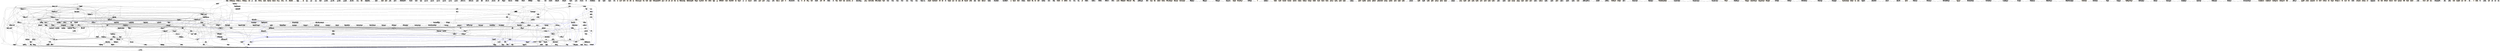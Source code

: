 digraph "packages" {
	graph [
		concentrate = "true"
		size = "30,40"
	]
	node [
		shape = "ellipse"
	]
	edge [
	]
	"inkscape" [
		name = "inkscape"
		shape = "box"
	]
	"python:any" [
		name = "python:any"
		shape = "triangle"
	]
	"gconf-service" [
		name = "gconf-service"
		shape = "box"
	]
	"libaspell15" [
		name = "libaspell15"
		shape = "box"
	]
	"libatk1.0-0" [
		name = "libatk1.0-0"
		shape = "box"
	]
	"libatkmm-1.6-1" [
		name = "libatkmm-1.6-1"
		shape = "box"
	]
	"libc6" [
		name = "libc6"
		shape = "box"
	]
	"libcairo2" [
		name = "libcairo2"
		shape = "box"
	]
	"libcairomm-1.0-1" [
		name = "libcairomm-1.0-1"
		shape = "box"
	]
	"libexif12" [
		name = "libexif12"
		shape = "box"
	]
	"libfontconfig1" [
		name = "libfontconfig1"
		shape = "box"
	]
	"libfreetype6" [
		name = "libfreetype6"
		shape = "box"
	]
	"libgc1c2" [
		name = "libgc1c2"
		shape = "box"
	]
	"libc6" [
		name = "libc6"
		shape = "box"
	]
	"libgconf-2-4" [
		name = "libgconf-2-4"
		shape = "box"
	]
	"libgdk-pixbuf2.0-0" [
		name = "libgdk-pixbuf2.0-0"
		shape = "box"
	]
	"libglib2.0-0" [
		name = "libglib2.0-0"
		shape = "box"
	]
	"libglibmm-2.4-1c2a" [
		name = "libglibmm-2.4-1c2a"
		shape = "box"
	]
	"libgnomevfs2-0" [
		name = "libgnomevfs2-0"
		shape = "box"
	]
	"libgomp1" [
		name = "libgomp1"
		shape = "box"
	]
	"libgsl0ldbl" [
		name = "libgsl0ldbl"
		shape = "box"
	]
	"libgtk2.0-0" [
		name = "libgtk2.0-0"
		shape = "box"
	]
	"libgtkmm-2.4-1c2a" [
		name = "libgtkmm-2.4-1c2a"
		shape = "box"
	]
	"libgtkspell0" [
		name = "libgtkspell0"
		shape = "box"
	]
	"libjpeg62-turbo" [
		name = "libjpeg62-turbo"
		shape = "box"
	]
	"liblcms2-2" [
		name = "liblcms2-2"
		shape = "box"
	]
	"libmagick++-6.q16-5" [
		name = "libmagick++-6.q16-5"
		shape = "box"
	]
	"libmagickcore-6.q16-2" [
		name = "libmagickcore-6.q16-2"
		shape = "box"
	]
	"libmagickwand-6.q16-2" [
		name = "libmagickwand-6.q16-2"
		shape = "box"
	]
	"libpango-1.0-0" [
		name = "libpango-1.0-0"
		shape = "box"
	]
	"libpangocairo-1.0-0" [
		name = "libpangocairo-1.0-0"
		shape = "box"
	]
	"libpangoft2-1.0-0" [
		name = "libpangoft2-1.0-0"
		shape = "box"
	]
	"libpangomm-1.4-1" [
		name = "libpangomm-1.4-1"
		shape = "box"
	]
	"libpng12-0" [
		name = "libpng12-0"
		shape = "box"
	]
	"libpoppler-glib8" [
		name = "libpoppler-glib8"
		shape = "box"
	]
	"libpoppler46" [
		name = "libpoppler46"
		shape = "box"
	]
	"libpopt0" [
		name = "libpopt0"
		shape = "box"
	]
	"librevenge-0.0-0" [
		name = "librevenge-0.0-0"
		shape = "box"
	]
	"libsigc++-2.0-0c2a" [
		name = "libsigc++-2.0-0c2a"
		shape = "box"
	]
	"libstdc++6" [
		name = "libstdc++6"
		shape = "box"
	]
	"libwpg-0.3-3" [
		name = "libwpg-0.3-3"
		shape = "box"
	]
	"libx11-6" [
		name = "libx11-6"
		shape = "box"
	]
	"libxml2" [
		name = "libxml2"
		shape = "box"
	]
	"libxslt1.1" [
		name = "libxslt1.1"
		shape = "box"
	]
	"zlib1g" [
		name = "zlib1g"
		shape = "box"
	]
	"libpixman-1-0" [
		name = "libpixman-1-0"
		shape = "box"
	]
	"libxcb-render0" [
		name = "libxcb-render0"
		shape = "box"
	]
	"libxcb-shm0" [
		name = "libxcb-shm0"
		shape = "box"
	]
	"libxcb1" [
		name = "libxcb1"
		shape = "box"
	]
	"libxext6" [
		name = "libxext6"
		shape = "box"
	]
	"libxrender1" [
		name = "libxrender1"
		shape = "box"
	]
	"libc6" [
		name = "libc6"
		shape = "box"
	]
	"libwebkit2gtk-3.0-25" [
		name = "libwebkit2gtk-3.0-25"
		shape = "box"
		color = "orange"
	]
	"libwebkitgtk-1.0-0" [
		name = "libwebkitgtk-1.0-0"
		shape = "box"
		color = "orange"
	]
	"libwebkitgtk-3.0-0" [
		name = "libwebkitgtk-3.0-0"
		shape = "box"
		color = "orange"
	]
	"weston" [
		name = "weston"
		shape = "box"
		color = "orange"
	]
	"liblzma5" [
		name = "liblzma5"
		shape = "box"
	]
	"gsl" [
		name = "gsl"
		shape = "hexagon"
	]
	"libgsl0" [
		name = "libgsl0"
		shape = "hexagon"
	]
	"libgtk2.0-common" [
		name = "libgtk2.0-common"
		shape = "box"
	]
	"libcups2" [
		name = "libcups2"
		shape = "box"
	]
	"libxcomposite1" [
		name = "libxcomposite1"
		shape = "box"
	]
	"libxcursor1" [
		name = "libxcursor1"
		shape = "box"
	]
	"libxdamage1" [
		name = "libxdamage1"
		shape = "box"
	]
	"libxfixes3" [
		name = "libxfixes3"
		shape = "box"
	]
	"libxi6" [
		name = "libxi6"
		shape = "box"
	]
	"libxinerama1" [
		name = "libxinerama1"
		shape = "box"
	]
	"libxrandr2" [
		name = "libxrandr2"
		shape = "box"
	]
	"shared-mime-info" [
		name = "shared-mime-info"
		shape = "box"
	]
	"libacl1" [
		name = "libacl1"
		shape = "box"
	]
	"libavahi-client3" [
		name = "libavahi-client3"
		shape = "box"
	]
	"libavahi-common3" [
		name = "libavahi-common3"
		shape = "box"
	]
	"libavahi-glib1" [
		name = "libavahi-glib1"
		shape = "box"
	]
	"libdbus-1-3" [
		name = "libdbus-1-3"
		shape = "box"
	]
	"libdbus-glib-1-2" [
		name = "libdbus-glib-1-2"
		shape = "box"
	]
	"libgnutls-deb0-28" [
		name = "libgnutls-deb0-28"
		shape = "box"
	]
	"libselinux1" [
		name = "libselinux1"
		shape = "box"
	]
	"libgnomevfs2-common" [
		name = "libgnomevfs2-common"
		shape = "box"
	]
	"libbonobo2-0" [
		name = "libbonobo2-0"
		shape = "box"
		color = "orange"
	]
	"gconf2-common" [
		name = "gconf2-common"
		shape = "box"
	]
	"gconf2" [
		name = "gconf2"
		shape = "box"
	]
	"libgconf2-4" [
		name = "libgconf2-4"
		shape = "box"
		color = "orange"
	]
	"libgconf2.0-cil" [
		name = "libgconf2.0-cil"
		shape = "box"
		color = "orange"
	]
	"libgcrypt20" [
		name = "libgcrypt20"
		shape = "box"
	]
	"imagemagick-common" [
		name = "imagemagick-common"
		shape = "box"
	]
	"dpkg" [
		name = "dpkg"
		shape = "box"
	]
	"libjasper1" [
		name = "libjasper1"
		shape = "box"
	]
	"libtiff5" [
		name = "libtiff5"
		shape = "box"
	]
	"libgdk-pixbuf2.0-common" [
		name = "libgdk-pixbuf2.0-common"
		shape = "box"
	]
	"libgtk2.0-bin" [
		name = "libgtk2.0-bin"
		shape = "box"
		color = "orange"
	]
	"librsvg2-2" [
		name = "librsvg2-2"
		shape = "box"
		color = "orange"
	]
	"libwmf0.2-7" [
		name = "libwmf0.2-7"
		shape = "box"
		color = "orange"
	]
	"zlib1" [
		name = "zlib1"
		shape = "hexagon"
	]
	"texlive-binaries" [
		name = "texlive-binaries"
		shape = "box"
		color = "orange"
	]
	"libjpeg62" [
		name = "libjpeg62"
		shape = "triangle"
	]
	"gcc-4.9-base" [
		name = "gcc-4.9-base"
		shape = "box"
	]
	"scim" [
		name = "scim"
		shape = "box"
		color = "orange"
	]
	"gcc-4.3" [
		name = "gcc-4.3"
		shape = "hexagon"
	]
	"gcc-4.4" [
		name = "gcc-4.4"
		shape = "hexagon"
	]
	"gcc-4.5" [
		name = "gcc-4.5"
		shape = "hexagon"
	]
	"libbz2-1.0" [
		name = "libbz2-1.0"
		shape = "box"
	]
	"libfftw3-double3" [
		name = "libfftw3-double3"
		shape = "box"
	]
	"libjbig0" [
		name = "libjbig0"
		shape = "box"
	]
	"liblqr-1-0" [
		name = "liblqr-1-0"
		shape = "box"
	]
	"libltdl7" [
		name = "libltdl7"
		shape = "box"
	]
	"libx11-data" [
		name = "libx11-data"
		shape = "box"
	]
	"dehydra" [
		name = "dehydra"
		shape = "hexagon"
	]
	"gcc-4.4-base" [
		name = "gcc-4.4-base"
		shape = "hexagon"
	]
	"gcc-4.7-base" [
		name = "gcc-4.7-base"
		shape = "hexagon"
	]
	"gcj-4.4-base" [
		name = "gcj-4.4-base"
		shape = "hexagon"
	]
	"gcj-4.6-base" [
		name = "gcj-4.6-base"
		shape = "hexagon"
	]
	"gnat-4.4-base" [
		name = "gnat-4.4-base"
		shape = "hexagon"
	]
	"gnat-4.6" [
		name = "gnat-4.6"
		shape = "hexagon"
	]
	"tracker" [
		name = "tracker"
		shape = "box"
		color = "orange"
	]
	"libgpg-error0" [
		name = "libgpg-error0"
		shape = "box"
	]
	"libatk1.0-data" [
		name = "libatk1.0-data"
		shape = "box"
	]
	"libwpd-0.10-10" [
		name = "libwpd-0.10-10"
		shape = "box"
	]
	"ucf" [
		name = "ucf"
		shape = "box"
	]
	"aspell6-dictionary" [
		name = "aspell6-dictionary"
		shape = "hexagon"
	]
	"aspell-bin" [
		name = "aspell-bin"
		shape = "triangle"
	]
	"aspell-da" [
		name = "aspell-da"
		shape = "box"
		color = "orange"
	]
	"aspell-no" [
		name = "aspell-no"
		shape = "box"
		color = "orange"
	]
	"libgmp10" [
		name = "libgmp10"
		shape = "box"
	]
	"libhogweed2" [
		name = "libhogweed2"
		shape = "box"
	]
	"libnettle4" [
		name = "libnettle4"
		shape = "box"
	]
	"libp11-kit0" [
		name = "libp11-kit0"
		shape = "box"
	]
	"libtasn1-6" [
		name = "libtasn1-6"
		shape = "box"
	]
	"gnutls0" [
		name = "gnutls0"
		shape = "hexagon"
	]
	"gnutls0.4" [
		name = "gnutls0.4"
		shape = "hexagon"
	]
	"tar" [
		name = "tar"
		shape = "box"
	]
	"ada-reference-manual" [
		name = "ada-reference-manual"
		shape = "hexagon"
	]
	"asn1-mode" [
		name = "asn1-mode"
		shape = "hexagon"
	]
	"bogosort" [
		name = "bogosort"
		shape = "hexagon"
	]
	"cl-yacc" [
		name = "cl-yacc"
		shape = "hexagon"
	]
	"cpp-4.1-doc" [
		name = "cpp-4.1-doc"
		shape = "hexagon"
	]
	"cpp-4.2-doc" [
		name = "cpp-4.2-doc"
		shape = "hexagon"
	]
	"gcc-4.1-doc" [
		name = "gcc-4.1-doc"
		shape = "hexagon"
	]
	"gcc-4.2-doc" [
		name = "gcc-4.2-doc"
		shape = "hexagon"
	]
	"gcj-4.1-doc" [
		name = "gcj-4.1-doc"
		shape = "hexagon"
	]
	"gcj-4.2-doc" [
		name = "gcj-4.2-doc"
		shape = "hexagon"
	]
	"gfortran-4.1-doc" [
		name = "gfortran-4.1-doc"
		shape = "hexagon"
	]
	"gfortran-4.2-doc" [
		name = "gfortran-4.2-doc"
		shape = "hexagon"
	]
	"ggz-docs" [
		name = "ggz-docs"
		shape = "hexagon"
	]
	"glame" [
		name = "glame"
		shape = "hexagon"
	]
	"gnat-4.1-doc" [
		name = "gnat-4.1-doc"
		shape = "hexagon"
	]
	"gnat-4.2-doc" [
		name = "gnat-4.2-doc"
		shape = "hexagon"
	]
	"gtalk" [
		name = "gtalk"
		shape = "hexagon"
	]
	"libalogg-dev" [
		name = "libalogg-dev"
		shape = "hexagon"
	]
	"libgtk1.2-doc" [
		name = "libgtk1.2-doc"
		shape = "hexagon"
	]
	"libnettle-dev" [
		name = "libnettle-dev"
		shape = "hexagon"
	]
	"liborbit-dev" [
		name = "liborbit-dev"
		shape = "hexagon"
	]
	"libreadline5-dev" [
		name = "libreadline5-dev"
		shape = "hexagon"
	]
	"librep-doc" [
		name = "librep-doc"
		shape = "triangle"
	]
	"mmucl" [
		name = "mmucl"
		shape = "hexagon"
	]
	"nxml-mode" [
		name = "nxml-mode"
		shape = "hexagon"
	]
	"octave3.0-info" [
		name = "octave3.0-info"
		shape = "hexagon"
	]
	"octave3.2-info" [
		name = "octave3.2-info"
		shape = "hexagon"
	]
	"polgen-doc" [
		name = "polgen-doc"
		shape = "hexagon"
	]
	"r6rs-doc" [
		name = "r6rs-doc"
		shape = "hexagon"
	]
	"serveez-doc" [
		name = "serveez-doc"
		shape = "hexagon"
	]
	"slat" [
		name = "slat"
		shape = "hexagon"
	]
	"texlive-base-bin-doc" [
		name = "texlive-base-bin-doc"
		shape = "hexagon"
	]
	"ttcn-el" [
		name = "ttcn-el"
		shape = "hexagon"
	]
	"ulog-acctd" [
		name = "ulog-acctd"
		shape = "hexagon"
	]
	"xconq-doc" [
		name = "xconq-doc"
		shape = "hexagon"
	]
	"zenirc" [
		name = "zenirc"
		shape = "hexagon"
	]
	"apt" [
		name = "apt"
		shape = "box"
		color = "orange"
	]
	"apt-cudf" [
		name = "apt-cudf"
		shape = "box"
		color = "orange"
	]
	"aptitude" [
		name = "aptitude"
		shape = "box"
		color = "orange"
	]
	"auctex" [
		name = "auctex"
		shape = "box"
		color = "orange"
	]
	"ccache" [
		name = "ccache"
		shape = "box"
		color = "orange"
	]
	"cups" [
		name = "cups"
		shape = "box"
		color = "orange"
	]
	"debian-security-support" [
		name = "debian-security-support"
		shape = "box"
		color = "orange"
	]
	"distcc" [
		name = "distcc"
		shape = "box"
		color = "orange"
	]
	"doc-base" [
		name = "doc-base"
		shape = "box"
		color = "orange"
	]
	"dpkg-dev" [
		name = "dpkg-dev"
		shape = "box"
		color = "orange"
	]
	"fontconfig" [
		name = "fontconfig"
		shape = "box"
	]
	"fusionforge-plugin-mediawiki" [
		name = "fusionforge-plugin-mediawiki"
		shape = "box"
		color = "orange"
	]
	"gap-core" [
		name = "gap-core"
		shape = "box"
		color = "orange"
	]
	"gitweb" [
		name = "gitweb"
		shape = "box"
		color = "orange"
	]
	"grace" [
		name = "grace"
		shape = "box"
		color = "orange"
	]
	"gxine" [
		name = "gxine"
		shape = "box"
		color = "orange"
	]
	"hoogle" [
		name = "hoogle"
		shape = "box"
		color = "orange"
	]
	"icecc" [
		name = "icecc"
		shape = "box"
		color = "orange"
	]
	"install-info" [
		name = "install-info"
		shape = "box"
	]
	"libapache2-mod-php5" [
		name = "libapache2-mod-php5"
		shape = "box"
		color = "orange"
	]
	"libapache2-mod-php5filter" [
		name = "libapache2-mod-php5filter"
		shape = "box"
		color = "orange"
	]
	"libdpkg-perl" [
		name = "libdpkg-perl"
		shape = "box"
		color = "orange"
	]
	"libjs-protoaculous" [
		name = "libjs-protoaculous"
		shape = "box"
		color = "orange"
	]
	"man-db" [
		name = "man-db"
		shape = "box"
		color = "orange"
	]
	"mcollective" [
		name = "mcollective"
		shape = "box"
		color = "orange"
	]
	"php5-fpm" [
		name = "php5-fpm"
		shape = "box"
		color = "orange"
	]
	"pypy" [
		name = "pypy"
		shape = "box"
		color = "orange"
	]
	"readahead-fedora" [
		name = "readahead-fedora"
		shape = "box"
		color = "orange"
	]
	"wordpress" [
		name = "wordpress"
		shape = "box"
		color = "orange"
	]
	"xfonts-traditional" [
		name = "xfonts-traditional"
		shape = "box"
		color = "orange"
	]
	"xine-ui" [
		name = "xine-ui"
		shape = "box"
		color = "orange"
	]
	"libpopt-dev" [
		name = "libpopt-dev"
		shape = "box"
		color = "orange"
	]
	"popt" [
		name = "popt"
		shape = "hexagon"
	]
	"rpm" [
		name = "rpm"
		shape = "box"
		color = "orange"
	]
	"libpng12-dev" [
		name = "libpng12-dev"
		shape = "box"
		color = "orange"
	]
	"mzscheme" [
		name = "mzscheme"
		shape = "hexagon"
	]
	"pngcrush" [
		name = "pngcrush"
		shape = "box"
		color = "orange"
	]
	"pngmeta" [
		name = "pngmeta"
		shape = "box"
		color = "orange"
	]
	"povray-3.5" [
		name = "povray-3.5"
		shape = "hexagon"
	]
	"qemacs" [
		name = "qemacs"
		shape = "hexagon"
	]
	"libthai0" [
		name = "libthai0"
		shape = "box"
	]
	"libpango1.0-0" [
		name = "libpango1.0-0"
		shape = "box"
		color = "orange"
	]
	"plymouth" [
		name = "plymouth"
		shape = "box"
		color = "orange"
	]
	"libattr1" [
		name = "libattr1"
		shape = "box"
	]
	"acl" [
		name = "acl"
		shape = "box"
		color = "orange"
	]
	"libacl1-kerberos4kth" [
		name = "libacl1-kerberos4kth"
		shape = "hexagon"
	]
	"libgc1" [
		name = "libgc1"
		shape = "hexagon"
	]
	"attr" [
		name = "attr"
		shape = "box"
		color = "orange"
	]
	"libexpat1" [
		name = "libexpat1"
		shape = "box"
	]
	"fontconfig-config" [
		name = "fontconfig-config"
		shape = "box"
	]
	"xpdf" [
		name = "xpdf"
		shape = "box"
		color = "orange"
	]
	"libgssapi-krb5-2" [
		name = "libgssapi-krb5-2"
		shape = "box"
	]
	"libfftw3-3" [
		name = "libfftw3-3"
		shape = "box"
		color = "orange"
	]
	"libpcre3" [
		name = "libpcre3"
		shape = "box"
	]
	"libxau6" [
		name = "libxau6"
		shape = "box"
	]
	"libxdmcp6" [
		name = "libxdmcp6"
		shape = "box"
	]
	"alsa-utils" [
		name = "alsa-utils"
		shape = "box"
		color = "orange"
	]
	"libxcb-xlib0" [
		name = "libxcb-xlib0"
		shape = "hexagon"
	]
	"prelink" [
		name = "prelink"
		shape = "box"
		color = "orange"
	]
	"tzdata" [
		name = "tzdata"
		shape = "box"
		color = "orange"
	]
	"tzdata-etch" [
		name = "tzdata-etch"
		shape = "hexagon"
	]
	"hurd" [
		name = "hurd"
		shape = "hexagon"
	]
	"libtirpc1" [
		name = "libtirpc1"
		shape = "box"
		color = "orange"
	]
	"locales" [
		name = "locales"
		shape = "diamond"
	]
	"locales-all" [
		name = "locales-all"
		shape = "box"
		color = "orange"
	]
	"lsb-core" [
		name = "lsb-core"
		shape = "box"
		color = "orange"
	]
	"nscd" [
		name = "nscd"
		shape = "diamond"
	]
	"libffi6" [
		name = "libffi6"
		shape = "box"
	]
	"glib-networking" [
		name = "glib-networking"
		shape = "box"
		color = "orange"
	]
	"gvfs" [
		name = "gvfs"
		shape = "box"
		color = "orange"
	]
	"libgnome-desktop-3-2" [
		name = "libgnome-desktop-3-2"
		shape = "hexagon"
	]
	"python-gi" [
		name = "python-gi"
		shape = "box"
		color = "orange"
	]
	"libopenjpeg5" [
		name = "libopenjpeg5"
		shape = "box"
	]
	"kde-window-manager" [
		name = "kde-window-manager"
		shape = "box"
		color = "orange"
	]
	"kdebase-workspace-bin" [
		name = "kdebase-workspace-bin"
		shape = "box"
		color = "orange"
	]
	"debconf" [
		name = "debconf"
		shape = "box"
	]
	"debconf-2.0" [
		name = "debconf-2.0"
		shape = "triangle"
	]
	"fonts-dejavu-core" [
		name = "fonts-dejavu-core"
		shape = "box"
	]
	"ttf-bitstream-vera" [
		name = "ttf-bitstream-vera"
		shape = "box"
	]
	"fonts-liberation" [
		name = "fonts-liberation"
		shape = "box"
	]
	"fonts-freefont" [
		name = "fonts-freefont"
		shape = "hexagon"
	]
	"libthai-data" [
		name = "libthai-data"
		shape = "box"
	]
	"libdatrie1" [
		name = "libdatrie1"
		shape = "box"
	]
	"libldap-2.4-2" [
		name = "libldap-2.4-2"
		shape = "box"
	]
	"libsasl2-2" [
		name = "libsasl2-2"
		shape = "box"
	]
	"ldap-utils" [
		name = "ldap-utils"
		shape = "box"
		color = "orange"
	]
	"libharfbuzz0b" [
		name = "libharfbuzz0b"
		shape = "box"
	]
	"libenchant1c2a" [
		name = "libenchant1c2a"
		shape = "box"
	]
	"libwpd0" [
		name = "libwpd0"
		shape = "hexagon"
	]
	"libwpd2" [
		name = "libwpd2"
		shape = "hexagon"
	]
	"libwpd3" [
		name = "libwpd3"
		shape = "hexagon"
	]
	"libwpd4" [
		name = "libwpd4"
		shape = "hexagon"
	]
	"libwpd5" [
		name = "libwpd5"
		shape = "hexagon"
	]
	"libwpd6" [
		name = "libwpd6"
		shape = "hexagon"
	]
	"libwpd8" [
		name = "libwpd8"
		shape = "hexagon"
	]
	"libjasper-1.700-2" [
		name = "libjasper-1.700-2"
		shape = "hexagon"
	]
	"gnome-mime-data" [
		name = "gnome-mime-data"
		shape = "box"
	]
	"gnome-panel" [
		name = "gnome-panel"
		shape = "box"
		color = "orange"
	]
	"libgnomevfs2-extra" [
		name = "libgnomevfs2-extra"
		shape = "box"
		color = "orange"
	]
	"libavahi-common-data" [
		name = "libavahi-common-data"
		shape = "box"
	]
	"coreutils" [
		name = "coreutils"
		shape = "box"
	]
	"libsasl2-modules-db" [
		name = "libsasl2-modules-db"
		shape = "box"
	]
	"postfix" [
		name = "postfix"
		shape = "box"
		color = "orange"
	]
	"slapd" [
		name = "slapd"
		shape = "box"
		color = "orange"
	]
	"wink" [
		name = "wink"
		shape = "hexagon"
	]
	"libpcre3-dev" [
		name = "libpcre3-dev"
		shape = "box"
		color = "orange"
	]
	"approx" [
		name = "approx"
		shape = "box"
		color = "orange"
	]
	"cduce" [
		name = "cduce"
		shape = "box"
		color = "orange"
	]
	"cmigrep" [
		name = "cmigrep"
		shape = "box"
		color = "orange"
	]
	"galax" [
		name = "galax"
		shape = "box"
		color = "orange"
	]
	"libpcre-ocaml" [
		name = "libpcre-ocaml"
		shape = "box"
		color = "orange"
	]
	"liquidsoap" [
		name = "liquidsoap"
		shape = "box"
		color = "orange"
	]
	"ocsigen" [
		name = "ocsigen"
		shape = "hexagon"
	]
	"ttf-dejavu" [
		name = "ttf-dejavu"
		shape = "box"
		color = "orange"
	]
	"ttf-dejavu-core" [
		name = "ttf-dejavu-core"
		shape = "box"
		color = "orange"
	]
	"libc-bin" [
		name = "libc-bin"
		shape = "box"
	]
	"base-config" [
		name = "base-config"
		shape = "hexagon"
	]
	"belocs-locales-bin" [
		name = "belocs-locales-bin"
		shape = "hexagon"
	]
	"belocs-locales-data" [
		name = "belocs-locales-data"
		shape = "hexagon"
	]
	"cpio" [
		name = "cpio"
		shape = "box"
		color = "orange"
	]
	"psmisc" [
		name = "psmisc"
		shape = "box"
	]
	"dbus-x11" [
		name = "dbus-x11"
		shape = "box"
	]
	"libdb5.3" [
		name = "libdb5.3"
		shape = "box"
	]
	"libcomerr2" [
		name = "libcomerr2"
		shape = "box"
	]
	"libk5crypto3" [
		name = "libk5crypto3"
		shape = "box"
	]
	"libkeyutils1" [
		name = "libkeyutils1"
		shape = "box"
	]
	"libkrb5-3" [
		name = "libkrb5-3"
		shape = "box"
	]
	"libkrb5support0" [
		name = "libkrb5support0"
		shape = "box"
	]
	"libgssglue1" [
		name = "libgssglue1"
		shape = "box"
		color = "orange"
	]
	"perl-base" [
		name = "perl-base"
		shape = "box"
	]
	"cdebconf" [
		name = "cdebconf"
		shape = "box"
		color = "orange"
	]
	"debconf-tiny" [
		name = "debconf-tiny"
		shape = "hexagon"
	]
	"debconf-utils" [
		name = "debconf-utils"
		shape = "box"
		color = "orange"
	]
	"dialog" [
		name = "dialog"
		shape = "box"
		color = "orange"
	]
	"menu" [
		name = "menu"
		shape = "box"
		color = "orange"
	]
	"whiptail" [
		name = "whiptail"
		shape = "box"
		color = "orange"
	]
	"whiptail-utf8" [
		name = "whiptail-utf8"
		shape = "hexagon"
	]
	"timeout" [
		name = "timeout"
		shape = "hexagon"
	]
	"libkrb53" [
		name = "libkrb53"
		shape = "hexagon"
	]
	"libsmbclient" [
		name = "libsmbclient"
		shape = "box"
		color = "orange"
	]
	"sssd" [
		name = "sssd"
		shape = "box"
		color = "orange"
	]
	"libaudit1" [
		name = "libaudit1"
		shape = "box"
	]
	"libcap2" [
		name = "libcap2"
		shape = "box"
	]
	"ttf-liberation" [
		name = "ttf-liberation"
		shape = "box"
		color = "orange"
	]
	"libc0.1" [
		name = "libc0.1"
		shape = "hexagon"
	]
	"libc0.3" [
		name = "libc0.3"
		shape = "hexagon"
	]
	"libc6.1" [
		name = "libc6.1"
		shape = "hexagon"
	]
	"libtinfo5" [
		name = "libtinfo5"
		shape = "box"
	]
	"aspell-en" [
		name = "aspell-en"
		shape = "box"
	]
	"myspell-dictionary" [
		name = "myspell-dictionary"
		shape = "triangle"
	]
	"aspell-dictionary" [
		name = "aspell-dictionary"
		shape = "triangle"
	]
	"ispell-dictionary" [
		name = "ispell-dictionary"
		shape = "triangle"
	]
	"hunspell-dictionary" [
		name = "hunspell-dictionary"
		shape = "triangle"
	]
	"libhunspell-1.3-0" [
		name = "libhunspell-1.3-0"
		shape = "box"
	]
	"ispell" [
		name = "ispell"
		shape = "box"
		color = "orange"
	]
	"libenchant1" [
		name = "libenchant1"
		shape = "hexagon"
	]
	"libenchant1c2" [
		name = "libenchant1c2"
		shape = "hexagon"
	]
	"libgraphite2-3" [
		name = "libgraphite2-3"
		shape = "box"
	]
	"libharfbuzz0" [
		name = "libharfbuzz0"
		shape = "hexagon"
	]
	"libharfbuzz0a" [
		name = "libharfbuzz0a"
		shape = "hexagon"
	]
	"libaudit-common" [
		name = "libaudit-common"
		shape = "box"
	]
	"libaudit0" [
		name = "libaudit0"
		shape = "hexagon"
	]
	"dbus" [
		name = "dbus"
		shape = "box"
	]
	"x11-common" [
		name = "x11-common"
		shape = "box"
		color = "orange"
	]
	"aspell" [
		name = "aspell"
		shape = "box"
	]
	"dictionaries-common" [
		name = "dictionaries-common"
		shape = "box"
	]
	"libkadm5clnt-mit9" [
		name = "libkadm5clnt-mit9"
		shape = "box"
		color = "orange"
	]
	"libkadm5srv-mit9" [
		name = "libkadm5srv-mit9"
		shape = "box"
		color = "orange"
	]
	"libkdb5-7" [
		name = "libkdb5-7"
		shape = "box"
		color = "orange"
	]
	"openoffice.org-core" [
		name = "openoffice.org-core"
		shape = "hexagon"
	]
	"libncursesw5" [
		name = "libncursesw5"
		shape = "box"
	]
	"defoma" [
		name = "defoma"
		shape = "hexagon"
	]
	"mono-gac" [
		name = "mono-gac"
		shape = "box"
		color = "orange"
	]
	"safe-rm" [
		name = "safe-rm"
		shape = "box"
		color = "orange"
	]
	"update-inetd" [
		name = "update-inetd"
		shape = "box"
		color = "orange"
	]
	"autoconf2.13" [
		name = "autoconf2.13"
		shape = "box"
		color = "orange"
	]
	"libalien-wxwidgets-perl" [
		name = "libalien-wxwidgets-perl"
		shape = "box"
		color = "orange"
	]
	"libanyevent-perl" [
		name = "libanyevent-perl"
		shape = "box"
		color = "orange"
	]
	"libcommon-sense-perl" [
		name = "libcommon-sense-perl"
		shape = "box"
		color = "orange"
	]
	"libfile-path-perl" [
		name = "libfile-path-perl"
		shape = "triangle"
	]
	"libfile-spec-perl" [
		name = "libfile-spec-perl"
		shape = "triangle"
	]
	"libfile-temp-perl" [
		name = "libfile-temp-perl"
		shape = "triangle"
	]
	"libgtk2-perl-doc" [
		name = "libgtk2-perl-doc"
		shape = "hexagon"
	]
	"libio-socket-ip-perl" [
		name = "libio-socket-ip-perl"
		shape = "diamond"
	]
	"libjcode-perl" [
		name = "libjcode-perl"
		shape = "box"
		color = "orange"
	]
	"libmarc-charset-perl" [
		name = "libmarc-charset-perl"
		shape = "box"
		color = "orange"
	]
	"libscalar-list-utils-perl" [
		name = "libscalar-list-utils-perl"
		shape = "diamond"
	]
	"libsocket-perl" [
		name = "libsocket-perl"
		shape = "diamond"
	]
	"libxsloader-perl" [
		name = "libxsloader-perl"
		shape = "triangle"
	]
	"pdl" [
		name = "pdl"
		shape = "box"
		color = "orange"
	]
	"perl" [
		name = "perl"
		shape = "box"
	]
	"libgraphite2-2.0.0" [
		name = "libgraphite2-2.0.0"
		shape = "triangle"
	]
	"libcap-ng0" [
		name = "libcap-ng0"
		shape = "box"
	]
	"libsystemd0" [
		name = "libsystemd0"
		shape = "box"
	]
	"adduser" [
		name = "adduser"
		shape = "box"
	]
	"lsb-base" [
		name = "lsb-base"
		shape = "box"
	]
	"perlapi-5.20.0" [
		name = "perlapi-5.20.0"
		shape = "triangle"
	]
	"passwd" [
		name = "passwd"
		shape = "box"
	]
	"netbase" [
		name = "netbase"
		shape = "box"
	]
	"libtext-iconv-perl" [
		name = "libtext-iconv-perl"
		shape = "box"
	]
	"emacsen-common" [
		name = "emacsen-common"
		shape = "box"
	]
	"hunspell-ar" [
		name = "hunspell-ar"
		shape = "box"
		color = "orange"
	]
	"hunspell-da" [
		name = "hunspell-da"
		shape = "box"
		color = "orange"
	]
	"hunspell-de-at" [
		name = "hunspell-de-at"
		shape = "box"
		color = "orange"
	]
	"hunspell-de-ch" [
		name = "hunspell-de-ch"
		shape = "box"
		color = "orange"
	]
	"hunspell-de-de" [
		name = "hunspell-de-de"
		shape = "box"
		color = "orange"
	]
	"hunspell-en-us" [
		name = "hunspell-en-us"
		shape = "box"
		color = "orange"
	]
	"hunspell-eu-es" [
		name = "hunspell-eu-es"
		shape = "box"
		color = "orange"
	]
	"hunspell-gl-es" [
		name = "hunspell-gl-es"
		shape = "box"
		color = "orange"
	]
	"hunspell-kk" [
		name = "hunspell-kk"
		shape = "box"
		color = "orange"
	]
	"hunspell-ko" [
		name = "hunspell-ko"
		shape = "box"
		color = "orange"
	]
	"hunspell-se" [
		name = "hunspell-se"
		shape = "box"
		color = "orange"
	]
	"hunspell-uz" [
		name = "hunspell-uz"
		shape = "box"
		color = "orange"
	]
	"hyphen-en-us" [
		name = "hyphen-en-us"
		shape = "box"
		color = "orange"
	]
	"myspell-bg" [
		name = "myspell-bg"
		shape = "box"
		color = "orange"
	]
	"myspell-ca" [
		name = "myspell-ca"
		shape = "box"
		color = "orange"
	]
	"myspell-cs" [
		name = "myspell-cs"
		shape = "box"
		color = "orange"
	]
	"myspell-cs-cz" [
		name = "myspell-cs-cz"
		shape = "triangle"
	]
	"myspell-da" [
		name = "myspell-da"
		shape = "box"
		color = "orange"
	]
	"myspell-de-at" [
		name = "myspell-de-at"
		shape = "box"
		color = "orange"
	]
	"myspell-de-ch" [
		name = "myspell-de-ch"
		shape = "box"
		color = "orange"
	]
	"myspell-de-de" [
		name = "myspell-de-de"
		shape = "box"
		color = "orange"
	]
	"myspell-de-de-oldspell" [
		name = "myspell-de-de-oldspell"
		shape = "box"
		color = "orange"
	]
	"myspell-el-gr" [
		name = "myspell-el-gr"
		shape = "box"
		color = "orange"
	]
	"myspell-en-au" [
		name = "myspell-en-au"
		shape = "box"
		color = "orange"
	]
	"myspell-eo" [
		name = "myspell-eo"
		shape = "box"
		color = "orange"
	]
	"myspell-es" [
		name = "myspell-es"
		shape = "box"
		color = "orange"
	]
	"myspell-et" [
		name = "myspell-et"
		shape = "box"
		color = "orange"
	]
	"myspell-eu-es" [
		name = "myspell-eu-es"
		shape = "triangle"
	]
	"myspell-fa" [
		name = "myspell-fa"
		shape = "box"
		color = "orange"
	]
	"myspell-fi" [
		name = "myspell-fi"
		shape = "hexagon"
	]
	"myspell-fo" [
		name = "myspell-fo"
		shape = "box"
		color = "orange"
	]
	"myspell-fr" [
		name = "myspell-fr"
		shape = "box"
		color = "orange"
	]
	"myspell-fr-gut" [
		name = "myspell-fr-gut"
		shape = "box"
		color = "orange"
	]
	"myspell-ga" [
		name = "myspell-ga"
		shape = "box"
		color = "orange"
	]
	"myspell-gd" [
		name = "myspell-gd"
		shape = "box"
		color = "orange"
	]
	"myspell-gl-es" [
		name = "myspell-gl-es"
		shape = "triangle"
	]
	"myspell-gv" [
		name = "myspell-gv"
		shape = "box"
		color = "orange"
	]
	"myspell-he" [
		name = "myspell-he"
		shape = "box"
		color = "orange"
	]
	"myspell-hr" [
		name = "myspell-hr"
		shape = "box"
		color = "orange"
	]
	"myspell-hu" [
		name = "myspell-hu"
		shape = "diamond"
	]
	"myspell-hy" [
		name = "myspell-hy"
		shape = "box"
		color = "orange"
	]
	"myspell-ku" [
		name = "myspell-ku"
		shape = "box"
		color = "orange"
	]
	"myspell-lv" [
		name = "myspell-lv"
		shape = "box"
		color = "orange"
	]
	"myspell-nb" [
		name = "myspell-nb"
		shape = "box"
		color = "orange"
	]
	"myspell-nl" [
		name = "myspell-nl"
		shape = "box"
		color = "orange"
	]
	"myspell-nn" [
		name = "myspell-nn"
		shape = "box"
		color = "orange"
	]
	"myspell-nr" [
		name = "myspell-nr"
		shape = "hexagon"
	]
	"myspell-ns" [
		name = "myspell-ns"
		shape = "hexagon"
	]
	"myspell-pl" [
		name = "myspell-pl"
		shape = "box"
		color = "orange"
	]
	"myspell-pt-br" [
		name = "myspell-pt-br"
		shape = "box"
		color = "orange"
	]
	"myspell-pt-pt" [
		name = "myspell-pt-pt"
		shape = "box"
		color = "orange"
	]
	"myspell-ru" [
		name = "myspell-ru"
		shape = "box"
		color = "orange"
	]
	"myspell-sk" [
		name = "myspell-sk"
		shape = "box"
		color = "orange"
	]
	"myspell-sl" [
		name = "myspell-sl"
		shape = "box"
		color = "orange"
	]
	"myspell-ss" [
		name = "myspell-ss"
		shape = "hexagon"
	]
	"myspell-sv-se" [
		name = "myspell-sv-se"
		shape = "box"
		color = "orange"
	]
	"myspell-tn" [
		name = "myspell-tn"
		shape = "hexagon"
	]
	"myspell-ts" [
		name = "myspell-ts"
		shape = "hexagon"
	]
	"myspell-uk" [
		name = "myspell-uk"
		shape = "box"
		color = "orange"
	]
	"myspell-ve" [
		name = "myspell-ve"
		shape = "hexagon"
	]
	"myspell-xh" [
		name = "myspell-xh"
		shape = "hexagon"
	]
	"myspell-zu" [
		name = "myspell-zu"
		shape = "hexagon"
	]
	"mythes-it" [
		name = "mythes-it"
		shape = "box"
		color = "orange"
	]
	"openoffice.org-thesaurus-it" [
		name = "openoffice.org-thesaurus-it"
		shape = "hexagon"
	]
	"myhungarian" [
		name = "myhungarian"
		shape = "triangle"
	]
	"openoffice.org" [
		name = "openoffice.org"
		shape = "hexagon"
	]
	"libpam0g" [
		name = "libpam0g"
		shape = "box"
	]
	"libsemanage1" [
		name = "libsemanage1"
		shape = "box"
	]
	"libpam-modules" [
		name = "libpam-modules"
		shape = "box"
	]
	"debianutils" [
		name = "debianutils"
		shape = "box"
	]
	"libsemanage-common" [
		name = "libsemanage-common"
		shape = "box"
	]
	"libsepol1" [
		name = "libsepol1"
		shape = "box"
	]
	"libustr-1.0-1" [
		name = "libustr-1.0-1"
		shape = "box"
	]
	"perlapi-5.20.1" [
		name = "perlapi-5.20.1"
		shape = "triangle"
	]
	"sensible-utils" [
		name = "sensible-utils"
		shape = "box"
	]
	"libsemanage1-dev" [
		name = "libsemanage1-dev"
		shape = "box"
		color = "orange"
	]
	"perl-modules" [
		name = "perl-modules"
		shape = "box"
	]
	"libgdbm3" [
		name = "libgdbm3"
		shape = "box"
	]
	"libjson-pp-perl" [
		name = "libjson-pp-perl"
		shape = "diamond"
	]
	"dh-make-perl" [
		name = "dh-make-perl"
		shape = "box"
		color = "orange"
	]
	"ftpmirror" [
		name = "ftpmirror"
		shape = "hexagon"
	]
	"libcompress-raw-bzip2-perl" [
		name = "libcompress-raw-bzip2-perl"
		shape = "diamond"
	]
	"libcompress-raw-zlib-perl" [
		name = "libcompress-raw-zlib-perl"
		shape = "diamond"
	]
	"libcompress-zlib-perl" [
		name = "libcompress-zlib-perl"
		shape = "triangle"
	]
	"libdigest-md5-perl" [
		name = "libdigest-md5-perl"
		shape = "triangle"
	]
	"libdigest-sha-perl" [
		name = "libdigest-sha-perl"
		shape = "diamond"
	]
	"libencode-perl" [
		name = "libencode-perl"
		shape = "diamond"
	]
	"libhtml-template-compiled-perl" [
		name = "libhtml-template-compiled-perl"
		shape = "box"
		color = "orange"
	]
	"libio-compress-base-perl" [
		name = "libio-compress-base-perl"
		shape = "triangle"
	]
	"libio-compress-bzip2-perl" [
		name = "libio-compress-bzip2-perl"
		shape = "triangle"
	]
	"libio-compress-perl" [
		name = "libio-compress-perl"
		shape = "diamond"
	]
	"libio-compress-zlib-perl" [
		name = "libio-compress-zlib-perl"
		shape = "triangle"
	]
	"libload-perl" [
		name = "libload-perl"
		shape = "box"
		color = "orange"
	]
	"libmime-base64-perl" [
		name = "libmime-base64-perl"
		shape = "triangle"
	]
	"libnet-jifty-perl" [
		name = "libnet-jifty-perl"
		shape = "box"
		color = "orange"
	]
	"libperl-apireference-perl" [
		name = "libperl-apireference-perl"
		shape = "box"
		color = "orange"
	]
	"libregexp-optimizer-perl" [
		name = "libregexp-optimizer-perl"
		shape = "box"
		color = "orange"
	]
	"libsoap-lite-perl" [
		name = "libsoap-lite-perl"
		shape = "box"
		color = "orange"
	]
	"libstorable-perl" [
		name = "libstorable-perl"
		shape = "triangle"
	]
	"libsys-syslog-perl" [
		name = "libsys-syslog-perl"
		shape = "diamond"
	]
	"libthreads-perl" [
		name = "libthreads-perl"
		shape = "triangle"
	]
	"libthreads-shared-perl" [
		name = "libthreads-shared-perl"
		shape = "triangle"
	]
	"libtime-hires-perl" [
		name = "libtime-hires-perl"
		shape = "triangle"
	]
	"libtime-piece-perl" [
		name = "libtime-piece-perl"
		shape = "triangle"
	]
	"libxml-parser-lite-tree-perl" [
		name = "libxml-parser-lite-tree-perl"
		shape = "box"
		color = "orange"
	]
	"libyaml-perl" [
		name = "libyaml-perl"
		shape = "box"
		color = "orange"
	]
	"mrtg" [
		name = "mrtg"
		shape = "box"
		color = "orange"
	]
	"perl-doc" [
		name = "perl-doc"
		shape = "box"
		color = "orange"
	]
	"ifupdown" [
		name = "ifupdown"
		shape = "diamond"
	]
	"iproute2" [
		name = "iproute2"
		shape = "box"
	]
	"iproute" [
		name = "iproute"
		shape = "box"
	]
	"initscripts" [
		name = "initscripts"
		shape = "box"
	]
	"dhcp3-client" [
		name = "dhcp3-client"
		shape = "hexagon"
	]
	"libpam-modules-bin" [
		name = "libpam-modules-bin"
		shape = "box"
	]
	"libpam-mkhomedir" [
		name = "libpam-mkhomedir"
		shape = "triangle"
	]
	"libpam-motd" [
		name = "libpam-motd"
		shape = "triangle"
	]
	"libpam-umask" [
		name = "libpam-umask"
		shape = "triangle"
	]
	"cli-common" [
		name = "cli-common"
		shape = "box"
		color = "orange"
	]
	"libansicolor-perl" [
		name = "libansicolor-perl"
		shape = "triangle"
	]
	"libarchive-tar-perl" [
		name = "libarchive-tar-perl"
		shape = "triangle"
	]
	"libattribute-handlers-perl" [
		name = "libattribute-handlers-perl"
		shape = "triangle"
	]
	"libautodie-perl" [
		name = "libautodie-perl"
		shape = "diamond"
	]
	"libcgi-pm-perl" [
		name = "libcgi-pm-perl"
		shape = "box"
		color = "orange"
	]
	"libcpan-meta-perl" [
		name = "libcpan-meta-perl"
		shape = "diamond"
	]
	"libcpan-meta-requirements-perl" [
		name = "libcpan-meta-requirements-perl"
		shape = "diamond"
	]
	"libcpan-meta-yaml-perl" [
		name = "libcpan-meta-yaml-perl"
		shape = "diamond"
	]
	"libdigest-perl" [
		name = "libdigest-perl"
		shape = "diamond"
	]
	"libexperimental-perl" [
		name = "libexperimental-perl"
		shape = "diamond"
	]
	"libextutils-cbuilder-perl" [
		name = "libextutils-cbuilder-perl"
		shape = "diamond"
	]
	"libextutils-command-perl" [
		name = "libextutils-command-perl"
		shape = "triangle"
	]
	"libextutils-install-perl" [
		name = "libextutils-install-perl"
		shape = "triangle"
	]
	"libextutils-parsexs-perl" [
		name = "libextutils-parsexs-perl"
		shape = "diamond"
	]
	"libhttp-tiny-perl" [
		name = "libhttp-tiny-perl"
		shape = "diamond"
	]
	"libi18n-langtags-perl" [
		name = "libi18n-langtags-perl"
		shape = "triangle"
	]
	"libio-zlib-perl" [
		name = "libio-zlib-perl"
		shape = "triangle"
	]
	"liblocale-codes-perl" [
		name = "liblocale-codes-perl"
		shape = "triangle"
	]
	"liblocale-maketext-perl" [
		name = "liblocale-maketext-perl"
		shape = "triangle"
	]
	"liblocale-maketext-simple-perl" [
		name = "liblocale-maketext-simple-perl"
		shape = "triangle"
	]
	"libmath-bigint-perl" [
		name = "libmath-bigint-perl"
		shape = "diamond"
	]
	"libmath-complex-perl" [
		name = "libmath-complex-perl"
		shape = "diamond"
	]
	"libmodule-build-perl" [
		name = "libmodule-build-perl"
		shape = "box"
		color = "orange"
	]
	"libmodule-corelist-perl" [
		name = "libmodule-corelist-perl"
		shape = "diamond"
	]
	"libmodule-load-conditional-perl" [
		name = "libmodule-load-conditional-perl"
		shape = "diamond"
	]
	"libmodule-load-perl" [
		name = "libmodule-load-perl"
		shape = "triangle"
	]
	"libmodule-metadata-perl" [
		name = "libmodule-metadata-perl"
		shape = "diamond"
	]
	"libnet-perl" [
		name = "libnet-perl"
		shape = "triangle"
	]
	"libnet-ping-perl" [
		name = "libnet-ping-perl"
		shape = "triangle"
	]
	"libpackage-constants-perl" [
		name = "libpackage-constants-perl"
		shape = "box"
		color = "orange"
	]
	"libparams-check-perl" [
		name = "libparams-check-perl"
		shape = "triangle"
	]
	"libparent-perl" [
		name = "libparent-perl"
		shape = "triangle"
	]
	"libparse-cpan-meta-perl" [
		name = "libparse-cpan-meta-perl"
		shape = "diamond"
	]
	"libperl-ostype-perl" [
		name = "libperl-ostype-perl"
		shape = "triangle"
	]
	"libpod-escapes-perl" [
		name = "libpod-escapes-perl"
		shape = "triangle"
	]
	"libpod-parser-perl" [
		name = "libpod-parser-perl"
		shape = "triangle"
	]
	"libpod-simple-perl" [
		name = "libpod-simple-perl"
		shape = "diamond"
	]
	"libtest-harness-perl" [
		name = "libtest-harness-perl"
		shape = "diamond"
	]
	"libtest-simple-perl" [
		name = "libtest-simple-perl"
		shape = "diamond"
	]
	"libthread-queue-perl" [
		name = "libthread-queue-perl"
		shape = "triangle"
	]
	"libtime-local-perl" [
		name = "libtime-local-perl"
		shape = "triangle"
	]
	"libunicode-collate-perl" [
		name = "libunicode-collate-perl"
		shape = "diamond"
	]
	"libversion-perl" [
		name = "libversion-perl"
		shape = "diamond"
	]
	"libversion-requirements-perl" [
		name = "libversion-requirements-perl"
		shape = "triangle"
	]
	"mono-apache-server2" [
		name = "mono-apache-server2"
		shape = "box"
		color = "orange"
	]
	"mono-apache-server4" [
		name = "mono-apache-server4"
		shape = "box"
		color = "orange"
	]
	"mono-fastcgi-server2" [
		name = "mono-fastcgi-server2"
		shape = "box"
		color = "orange"
	]
	"mono-fastcgi-server4" [
		name = "mono-fastcgi-server4"
		shape = "box"
		color = "orange"
	]
	"patcher" [
		name = "patcher"
		shape = "box"
		color = "orange"
	]
	"podlators-perl" [
		name = "podlators-perl"
		shape = "triangle"
	]
	"polygen-data" [
		name = "polygen-data"
		shape = "box"
		color = "orange"
	]
	"pristine-tar" [
		name = "pristine-tar"
		shape = "box"
		color = "orange"
	]
	"pure-ftpd-common" [
		name = "pure-ftpd-common"
		shape = "box"
		color = "orange"
	]
	"rinse" [
		name = "rinse"
		shape = "box"
		color = "orange"
	]
	"shorewall" [
		name = "shorewall"
		shape = "box"
		color = "orange"
	]
	"shorewall-core" [
		name = "shorewall-core"
		shape = "box"
		color = "orange"
	]
	"tvtime" [
		name = "tvtime"
		shape = "box"
		color = "orange"
	]
	"libjson-perl" [
		name = "libjson-perl"
		shape = "box"
		color = "orange"
	]
	"perlapi-5.20.2" [
		name = "perlapi-5.20.2"
		shape = "triangle"
	]
	"mount" [
		name = "mount"
		shape = "box"
	]
	"sysvinit-utils" [
		name = "sysvinit-utils"
		shape = "box"
	]
	"sysv-rc" [
		name = "sysv-rc"
		shape = "diamond"
	]
	"file-rc" [
		name = "file-rc"
		shape = "box"
	]
	"libdevmapper1.02.1" [
		name = "libdevmapper1.02.1"
		shape = "box"
		color = "orange"
	]
	"aide" [
		name = "aide"
		shape = "box"
		color = "orange"
	]
	"atm-tools" [
		name = "atm-tools"
		shape = "box"
		color = "orange"
	]
	"autofs" [
		name = "autofs"
		shape = "box"
		color = "orange"
	]
	"bootchart" [
		name = "bootchart"
		shape = "hexagon"
	]
	"console-common" [
		name = "console-common"
		shape = "box"
		color = "orange"
	]
	"console-setup" [
		name = "console-setup"
		shape = "box"
		color = "orange"
	]
	"cruft" [
		name = "cruft"
		shape = "box"
		color = "orange"
	]
	"eepc-acpi-scripts" [
		name = "eepc-acpi-scripts"
		shape = "hexagon"
	]
	"fcheck" [
		name = "fcheck"
		shape = "box"
		color = "orange"
	]
	"hostapd" [
		name = "hostapd"
		shape = "box"
		color = "orange"
	]
	"initramfs-tools" [
		name = "initramfs-tools"
		shape = "box"
		color = "orange"
	]
	"libpam-mount" [
		name = "libpam-mount"
		shape = "box"
		color = "orange"
	]
	"live-build" [
		name = "live-build"
		shape = "box"
		color = "orange"
	]
	"ltsp-client-core" [
		name = "ltsp-client-core"
		shape = "box"
		color = "orange"
	]
	"mdadm" [
		name = "mdadm"
		shape = "box"
		color = "orange"
	]
	"nbd-client" [
		name = "nbd-client"
		shape = "box"
		color = "orange"
	]
	"nfs-common" [
		name = "nfs-common"
		shape = "box"
		color = "orange"
	]
	"portmap" [
		name = "portmap"
		shape = "triangle"
	]
	"resolvconf" [
		name = "resolvconf"
		shape = "box"
		color = "orange"
	]
	"rpcbind" [
		name = "rpcbind"
		shape = "box"
		color = "orange"
	]
	"rsyslog" [
		name = "rsyslog"
		shape = "box"
		color = "orange"
	]
	"selinux-policy-default" [
		name = "selinux-policy-default"
		shape = "hexagon"
	]
	"splashy" [
		name = "splashy"
		shape = "hexagon"
	]
	"sysklogd" [
		name = "sysklogd"
		shape = "hexagon"
	]
	"util-linux" [
		name = "util-linux"
		shape = "box"
		color = "orange"
	]
	"wpasupplicant" [
		name = "wpasupplicant"
		shape = "box"
		color = "orange"
	]
	"xymon" [
		name = "xymon"
		shape = "box"
		color = "orange"
	]
	"libsub-identify-perl" [
		name = "libsub-identify-perl"
		shape = "box"
	]
	"texinfo" [
		name = "texinfo"
		shape = "box"
		color = "orange"
	]
	"arpd" [
		name = "arpd"
		shape = "triangle"
	]
	"libmount1" [
		name = "libmount1"
		shape = "box"
	]
	"libsmartcols1" [
		name = "libsmartcols1"
		shape = "box"
	]
	"libblkid1" [
		name = "libblkid1"
		shape = "box"
	]
	"insserv" [
		name = "insserv"
		shape = "box"
	]
	"ash" [
		name = "ash"
		shape = "box"
		color = "orange"
	]
	"startpar" [
		name = "startpar"
		shape = "box"
	]
	"chkconfig" [
		name = "chkconfig"
		shape = "box"
		color = "orange"
	]
	"last" [
		name = "last"
		shape = "hexagon"
	]
	"sysvconfig" [
		name = "sysvconfig"
		shape = "hexagon"
	]
	"upstart" [
		name = "upstart"
		shape = "box"
		color = "orange"
	]
	"libuuid1" [
		name = "libuuid1"
		shape = "box"
	]
	"n590" [
		name = "n590"
		shape = "ellipse"
	]
	"n591" [
		name = "n591"
		shape = "ellipse"
	]
	"n592" [
		name = "n592"
		shape = "ellipse"
	]
	"inkscape" -> "python:any" [
	]
	"inkscape" -> "gconf-service" [
	]
	"inkscape" -> "libaspell15" [
	]
	"inkscape" -> "libatk1.0-0" [
	]
	"inkscape" -> "libatkmm-1.6-1" [
	]
	"inkscape" -> "libc6" [
	]
	"inkscape" -> "libcairo2" [
	]
	"inkscape" -> "libcairomm-1.0-1" [
	]
	"inkscape" -> "libexif12" [
	]
	"inkscape" -> "libfontconfig1" [
	]
	"inkscape" -> "libfreetype6" [
	]
	"inkscape" -> "libgc1c2" [
	]
	"inkscape" -> "libc6" [
	]
	"inkscape" -> "libgconf-2-4" [
	]
	"inkscape" -> "libgdk-pixbuf2.0-0" [
	]
	"inkscape" -> "libglib2.0-0" [
	]
	"inkscape" -> "libglibmm-2.4-1c2a" [
	]
	"inkscape" -> "libgnomevfs2-0" [
	]
	"inkscape" -> "libgomp1" [
	]
	"inkscape" -> "libgsl0ldbl" [
	]
	"inkscape" -> "libgtk2.0-0" [
	]
	"inkscape" -> "libgtkmm-2.4-1c2a" [
	]
	"inkscape" -> "libgtkspell0" [
	]
	"inkscape" -> "libjpeg62-turbo" [
	]
	"inkscape" -> "liblcms2-2" [
	]
	"inkscape" -> "libmagick++-6.q16-5" [
	]
	"inkscape" -> "libmagickcore-6.q16-2" [
	]
	"inkscape" -> "libmagickwand-6.q16-2" [
	]
	"inkscape" -> "libpango-1.0-0" [
	]
	"inkscape" -> "libpangocairo-1.0-0" [
	]
	"inkscape" -> "libpangoft2-1.0-0" [
	]
	"inkscape" -> "libpangomm-1.4-1" [
	]
	"inkscape" -> "libpng12-0" [
	]
	"inkscape" -> "libpoppler-glib8" [
	]
	"inkscape" -> "libpoppler46" [
	]
	"inkscape" -> "libpopt0" [
	]
	"inkscape" -> "librevenge-0.0-0" [
	]
	"inkscape" -> "libsigc++-2.0-0c2a" [
	]
	"inkscape" -> "libstdc++6" [
	]
	"inkscape" -> "libwpg-0.3-3" [
	]
	"inkscape" -> "libx11-6" [
	]
	"inkscape" -> "libxml2" [
	]
	"inkscape" -> "libxslt1.1" [
	]
	"inkscape" -> "zlib1g" [
	]
	"libcairo2" -> "libc6" [
	]
	"libcairo2" -> "libfontconfig1" [
	]
	"libcairo2" -> "libfreetype6" [
	]
	"libcairo2" -> "libpixman-1-0" [
	]
	"libcairo2" -> "libpng12-0" [
	]
	"libcairo2" -> "libx11-6" [
	]
	"libcairo2" -> "libxcb-render0" [
	]
	"libcairo2" -> "libxcb-shm0" [
	]
	"libcairo2" -> "libxcb1" [
	]
	"libcairo2" -> "libxext6" [
	]
	"libcairo2" -> "libxrender1" [
	]
	"libcairo2" -> "zlib1g" [
	]
	"libcairo2" -> "libc6" [
		color = "blue"
	]
					"libxml2" -> "libc6" [
	]
	"libxml2" -> "liblzma5" [
	]
	"libxml2" -> "zlib1g" [
	]
	"libxml2" -> "libc6" [
		color = "blue"
	]
	"libgsl0ldbl" -> "libc6" [
	]
			"libgtk2.0-0" -> "libgtk2.0-common" [
	]
	"libgtk2.0-0" -> "libatk1.0-0" [
	]
	"libgtk2.0-0" -> "libc6" [
	]
	"libgtk2.0-0" -> "libcairo2" [
	]
	"libgtk2.0-0" -> "libcups2" [
	]
	"libgtk2.0-0" -> "libfontconfig1" [
	]
	"libgtk2.0-0" -> "libfreetype6" [
	]
	"libgtk2.0-0" -> "libgdk-pixbuf2.0-0" [
	]
	"libgtk2.0-0" -> "libglib2.0-0" [
	]
	"libgtk2.0-0" -> "libpango-1.0-0" [
	]
	"libgtk2.0-0" -> "libpangocairo-1.0-0" [
	]
	"libgtk2.0-0" -> "libpangoft2-1.0-0" [
	]
	"libgtk2.0-0" -> "libx11-6" [
	]
	"libgtk2.0-0" -> "libxcomposite1" [
	]
	"libgtk2.0-0" -> "libxcursor1" [
	]
	"libgtk2.0-0" -> "libxdamage1" [
	]
	"libgtk2.0-0" -> "libxext6" [
	]
	"libgtk2.0-0" -> "libxfixes3" [
	]
	"libgtk2.0-0" -> "libxi6" [
	]
	"libgtk2.0-0" -> "libxinerama1" [
	]
	"libgtk2.0-0" -> "libxrandr2" [
	]
	"libgtk2.0-0" -> "libxrender1" [
	]
	"libgtk2.0-0" -> "shared-mime-info" [
	]
	"libgtk2.0-0" -> "libc6" [
		color = "blue"
	]
	"libatkmm-1.6-1" -> "libatk1.0-0" [
	]
	"libatkmm-1.6-1" -> "libc6" [
	]
	"libatkmm-1.6-1" -> "libc6" [
	]
	"libatkmm-1.6-1" -> "libglib2.0-0" [
	]
	"libatkmm-1.6-1" -> "libglibmm-2.4-1c2a" [
	]
	"libatkmm-1.6-1" -> "libsigc++-2.0-0c2a" [
	]
	"libatkmm-1.6-1" -> "libstdc++6" [
	]
	"libatkmm-1.6-1" -> "libc6" [
		color = "blue"
	]
		"libxcb-shm0" -> "libc6" [
	]
	"libxcb-shm0" -> "libxcb1" [
	]
	"libxcb-shm0" -> "libc6" [
		color = "blue"
	]
	"libgnomevfs2-0" -> "gconf-service" [
	]
	"libgnomevfs2-0" -> "libacl1" [
	]
	"libgnomevfs2-0" -> "libavahi-client3" [
	]
	"libgnomevfs2-0" -> "libavahi-common3" [
	]
	"libgnomevfs2-0" -> "libavahi-glib1" [
	]
	"libgnomevfs2-0" -> "libc6" [
	]
	"libgnomevfs2-0" -> "libdbus-1-3" [
	]
	"libgnomevfs2-0" -> "libdbus-glib-1-2" [
	]
	"libgnomevfs2-0" -> "libgconf-2-4" [
	]
	"libgnomevfs2-0" -> "libglib2.0-0" [
	]
	"libgnomevfs2-0" -> "libgnutls-deb0-28" [
	]
	"libgnomevfs2-0" -> "libselinux1" [
	]
	"libgnomevfs2-0" -> "libxml2" [
	]
	"libgnomevfs2-0" -> "zlib1g" [
	]
	"libgnomevfs2-0" -> "libgnomevfs2-common" [
	]
	"libgnomevfs2-0" -> "libc6" [
		color = "blue"
	]
		"libgconf-2-4" -> "libc6" [
	]
	"libgconf-2-4" -> "libdbus-1-3" [
	]
	"libgconf-2-4" -> "libdbus-glib-1-2" [
	]
	"libgconf-2-4" -> "libglib2.0-0" [
	]
	"libgconf-2-4" -> "gconf2-common" [
	]
	"libgconf-2-4" -> "libc6" [
		color = "blue"
	]
					"libxslt1.1" -> "libc6" [
	]
	"libxslt1.1" -> "libgcrypt20" [
	]
	"libxslt1.1" -> "libxml2" [
	]
	"libxslt1.1" -> "libc6" [
		color = "blue"
	]
	"libmagickwand-6.q16-2" -> "libc6" [
	]
	"libmagickwand-6.q16-2" -> "libc6" [
	]
	"libmagickwand-6.q16-2" -> "libgomp1" [
	]
	"libmagickwand-6.q16-2" -> "libmagickcore-6.q16-2" [
	]
	"libmagickwand-6.q16-2" -> "libx11-6" [
	]
	"libmagickwand-6.q16-2" -> "imagemagick-common" [
	]
	"libmagickwand-6.q16-2" -> "libc6" [
		color = "blue"
	]
	"libmagickwand-6.q16-2" -> "dpkg" [
		color = "blue"
	]
	"libxinerama1" -> "libc6" [
	]
	"libxinerama1" -> "libx11-6" [
	]
	"libxinerama1" -> "libxext6" [
	]
	"libxinerama1" -> "libc6" [
		color = "blue"
	]
	"libgdk-pixbuf2.0-0" -> "libc6" [
	]
	"libgdk-pixbuf2.0-0" -> "libglib2.0-0" [
	]
	"libgdk-pixbuf2.0-0" -> "libjasper1" [
	]
	"libgdk-pixbuf2.0-0" -> "libjpeg62-turbo" [
	]
	"libgdk-pixbuf2.0-0" -> "libpng12-0" [
	]
	"libgdk-pixbuf2.0-0" -> "libtiff5" [
	]
	"libgdk-pixbuf2.0-0" -> "libx11-6" [
	]
	"libgdk-pixbuf2.0-0" -> "libgdk-pixbuf2.0-common" [
	]
	"libgdk-pixbuf2.0-0" -> "libc6" [
		color = "blue"
	]
					"zlib1g" -> "libc6" [
	]
	"zlib1g" -> "libc6" [
		color = "blue"
	]
				"libxcomposite1" -> "libc6" [
	]
	"libxcomposite1" -> "libx11-6" [
	]
	"libxcomposite1" -> "libc6" [
		color = "blue"
	]
	"libxdamage1" -> "libc6" [
	]
	"libxdamage1" -> "libx11-6" [
	]
	"libxdamage1" -> "libxfixes3" [
	]
	"libxdamage1" -> "libc6" [
		color = "blue"
	]
	"libmagick++-6.q16-5" -> "libc6" [
	]
	"libmagick++-6.q16-5" -> "libc6" [
	]
	"libmagick++-6.q16-5" -> "libmagickcore-6.q16-2" [
	]
	"libmagick++-6.q16-5" -> "libmagickwand-6.q16-2" [
	]
	"libmagick++-6.q16-5" -> "libstdc++6" [
	]
	"libmagick++-6.q16-5" -> "libc6" [
		color = "blue"
	]
	"libjpeg62-turbo" -> "libc6" [
	]
		"imagemagick-common" -> "dpkg" [
		color = "blue"
	]
		"libstdc++6" -> "gcc-4.9-base" [
	]
	"libstdc++6" -> "libc6" [
	]
	"libstdc++6" -> "libc6" [
	]
	"libstdc++6" -> "libc6" [
		color = "blue"
	]
					"libmagickcore-6.q16-2" -> "libbz2-1.0" [
	]
	"libmagickcore-6.q16-2" -> "libc6" [
	]
	"libmagickcore-6.q16-2" -> "libfftw3-double3" [
	]
	"libmagickcore-6.q16-2" -> "libfontconfig1" [
	]
	"libmagickcore-6.q16-2" -> "libfreetype6" [
	]
	"libmagickcore-6.q16-2" -> "libc6" [
	]
	"libmagickcore-6.q16-2" -> "libgomp1" [
	]
	"libmagickcore-6.q16-2" -> "libjbig0" [
	]
	"libmagickcore-6.q16-2" -> "libjpeg62-turbo" [
	]
	"libmagickcore-6.q16-2" -> "liblcms2-2" [
	]
	"libmagickcore-6.q16-2" -> "liblqr-1-0" [
	]
	"libmagickcore-6.q16-2" -> "libltdl7" [
	]
	"libmagickcore-6.q16-2" -> "liblzma5" [
	]
	"libmagickcore-6.q16-2" -> "libpng12-0" [
	]
	"libmagickcore-6.q16-2" -> "libtiff5" [
	]
	"libmagickcore-6.q16-2" -> "libx11-6" [
	]
	"libmagickcore-6.q16-2" -> "libxext6" [
	]
	"libmagickcore-6.q16-2" -> "libxml2" [
	]
	"libmagickcore-6.q16-2" -> "zlib1g" [
	]
	"libmagickcore-6.q16-2" -> "imagemagick-common" [
	]
	"libmagickcore-6.q16-2" -> "libc6" [
		color = "blue"
	]
	"libmagickcore-6.q16-2" -> "dpkg" [
		color = "blue"
	]
	"libx11-6" -> "libc6" [
	]
	"libx11-6" -> "libxcb1" [
	]
	"libx11-6" -> "libx11-data" [
	]
	"libx11-6" -> "libc6" [
		color = "blue"
	]
	"libxrandr2" -> "libc6" [
	]
	"libxrandr2" -> "libx11-6" [
	]
	"libxrandr2" -> "libxext6" [
	]
	"libxrandr2" -> "libxrender1" [
	]
	"libxrandr2" -> "libc6" [
		color = "blue"
	]
								"shared-mime-info" -> "libc6" [
	]
	"shared-mime-info" -> "libglib2.0-0" [
	]
	"shared-mime-info" -> "libxml2" [
	]
				"libgcrypt20" -> "libc6" [
	]
	"libgcrypt20" -> "libgpg-error0" [
	]
	"libgcrypt20" -> "libc6" [
		color = "blue"
	]
	"libpangomm-1.4-1" -> "libc6" [
	]
	"libpangomm-1.4-1" -> "libcairo2" [
	]
	"libpangomm-1.4-1" -> "libcairomm-1.0-1" [
	]
	"libpangomm-1.4-1" -> "libc6" [
	]
	"libpangomm-1.4-1" -> "libglib2.0-0" [
	]
	"libpangomm-1.4-1" -> "libglibmm-2.4-1c2a" [
	]
	"libpangomm-1.4-1" -> "libpango-1.0-0" [
	]
	"libpangomm-1.4-1" -> "libpangocairo-1.0-0" [
	]
	"libpangomm-1.4-1" -> "libsigc++-2.0-0c2a" [
	]
	"libpangomm-1.4-1" -> "libstdc++6" [
	]
	"libpangomm-1.4-1" -> "libc6" [
		color = "blue"
	]
	"liblqr-1-0" -> "libc6" [
	]
	"liblqr-1-0" -> "libglib2.0-0" [
	]
	"liblqr-1-0" -> "libc6" [
		color = "blue"
	]
	"libdbus-glib-1-2" -> "libc6" [
	]
	"libdbus-glib-1-2" -> "libdbus-1-3" [
	]
	"libdbus-glib-1-2" -> "libglib2.0-0" [
	]
	"libdbus-glib-1-2" -> "libc6" [
		color = "blue"
	]
	"liblcms2-2" -> "libc6" [
	]
	"liblcms2-2" -> "libc6" [
		color = "blue"
	]
	"libxfixes3" -> "libc6" [
	]
	"libxfixes3" -> "libx11-6" [
	]
	"libxfixes3" -> "libc6" [
		color = "blue"
	]
	"libatk1.0-0" -> "libc6" [
	]
	"libatk1.0-0" -> "libglib2.0-0" [
	]
	"libatk1.0-0" -> "libatk1.0-data" [
	]
	"libatk1.0-0" -> "libc6" [
		color = "blue"
	]
	"libwpg-0.3-3" -> "libc6" [
	]
	"libwpg-0.3-3" -> "libc6" [
	]
	"libwpg-0.3-3" -> "librevenge-0.0-0" [
	]
	"libwpg-0.3-3" -> "libstdc++6" [
	]
	"libwpg-0.3-3" -> "libwpd-0.10-10" [
	]
	"libgtkmm-2.4-1c2a" -> "libatk1.0-0" [
	]
	"libgtkmm-2.4-1c2a" -> "libatkmm-1.6-1" [
	]
	"libgtkmm-2.4-1c2a" -> "libc6" [
	]
	"libgtkmm-2.4-1c2a" -> "libcairo2" [
	]
	"libgtkmm-2.4-1c2a" -> "libcairomm-1.0-1" [
	]
	"libgtkmm-2.4-1c2a" -> "libfontconfig1" [
	]
	"libgtkmm-2.4-1c2a" -> "libfreetype6" [
	]
	"libgtkmm-2.4-1c2a" -> "libc6" [
	]
	"libgtkmm-2.4-1c2a" -> "libgdk-pixbuf2.0-0" [
	]
	"libgtkmm-2.4-1c2a" -> "libglib2.0-0" [
	]
	"libgtkmm-2.4-1c2a" -> "libglibmm-2.4-1c2a" [
	]
	"libgtkmm-2.4-1c2a" -> "libgtk2.0-0" [
	]
	"libgtkmm-2.4-1c2a" -> "libpango-1.0-0" [
	]
	"libgtkmm-2.4-1c2a" -> "libpangocairo-1.0-0" [
	]
	"libgtkmm-2.4-1c2a" -> "libpangoft2-1.0-0" [
	]
	"libgtkmm-2.4-1c2a" -> "libpangomm-1.4-1" [
	]
	"libgtkmm-2.4-1c2a" -> "libsigc++-2.0-0c2a" [
	]
	"libgtkmm-2.4-1c2a" -> "libstdc++6" [
	]
	"libgtkmm-2.4-1c2a" -> "libc6" [
		color = "blue"
	]
	"libxext6" -> "libc6" [
	]
	"libxext6" -> "libx11-6" [
	]
	"libxext6" -> "libc6" [
		color = "blue"
	]
	"gconf2-common" -> "ucf" [
	]
		"libaspell15" -> "libc6" [
	]
	"libaspell15" -> "libc6" [
	]
	"libaspell15" -> "libstdc++6" [
	]
	"libaspell15" -> "libc6" [
		color = "blue"
	]
					"libltdl7" -> "libc6" [
	]
	"libltdl7" -> "libc6" [
		color = "blue"
	]
	"libgnutls-deb0-28" -> "libc6" [
	]
	"libgnutls-deb0-28" -> "libgmp10" [
	]
	"libgnutls-deb0-28" -> "libhogweed2" [
	]
	"libgnutls-deb0-28" -> "libnettle4" [
	]
	"libgnutls-deb0-28" -> "libp11-kit0" [
	]
	"libgnutls-deb0-28" -> "libtasn1-6" [
	]
	"libgnutls-deb0-28" -> "zlib1g" [
	]
	"libgnutls-deb0-28" -> "libc6" [
		color = "blue"
	]
			"dpkg" -> "libbz2-1.0" [
		color = "blue"
	]
	"dpkg" -> "libc6" [
		color = "blue"
	]
	"dpkg" -> "liblzma5" [
		color = "blue"
	]
	"dpkg" -> "libselinux1" [
		color = "blue"
	]
	"dpkg" -> "zlib1g" [
		color = "blue"
	]
	"dpkg" -> "tar" [
		color = "blue"
	]
																																																																				"libcairomm-1.0-1" -> "libc6" [
	]
	"libcairomm-1.0-1" -> "libcairo2" [
	]
	"libcairomm-1.0-1" -> "libfreetype6" [
	]
	"libcairomm-1.0-1" -> "libc6" [
	]
	"libcairomm-1.0-1" -> "libpng12-0" [
	]
	"libcairomm-1.0-1" -> "libsigc++-2.0-0c2a" [
	]
	"libcairomm-1.0-1" -> "libstdc++6" [
	]
	"libcairomm-1.0-1" -> "libx11-6" [
	]
	"libcairomm-1.0-1" -> "libxext6" [
	]
	"libcairomm-1.0-1" -> "libxrender1" [
	]
	"libcairomm-1.0-1" -> "zlib1g" [
	]
	"libpopt0" -> "libc6" [
	]
	"libpopt0" -> "libc6" [
		color = "blue"
	]
				"libgomp1" -> "gcc-4.9-base" [
	]
	"libgomp1" -> "libc6" [
	]
	"libgomp1" -> "libc6" [
		color = "blue"
	]
				"libxi6" -> "libc6" [
	]
	"libxi6" -> "libx11-6" [
	]
	"libxi6" -> "libxext6" [
	]
	"libxi6" -> "libc6" [
		color = "blue"
	]
	"libpng12-0" -> "libc6" [
	]
	"libpng12-0" -> "zlib1g" [
	]
	"libpng12-0" -> "libc6" [
		color = "blue"
	]
							"libpango-1.0-0" -> "fontconfig" [
	]
	"libpango-1.0-0" -> "libc6" [
	]
	"libpango-1.0-0" -> "libglib2.0-0" [
	]
	"libpango-1.0-0" -> "libthai0" [
	]
	"libpango-1.0-0" -> "libc6" [
		color = "blue"
	]
			"libxcursor1" -> "libc6" [
	]
	"libxcursor1" -> "libx11-6" [
	]
	"libxcursor1" -> "libxfixes3" [
	]
	"libxcursor1" -> "libxrender1" [
	]
	"libxcursor1" -> "libc6" [
		color = "blue"
	]
	"libacl1" -> "libattr1" [
	]
	"libacl1" -> "libc6" [
	]
	"libacl1" -> "libc6" [
		color = "blue"
	]
			"libgc1c2" -> "libc6" [
	]
	"libgc1c2" -> "libc6" [
	]
	"libgc1c2" -> "libstdc++6" [
	]
	"libgc1c2" -> "libc6" [
		color = "blue"
	]
		"libattr1" -> "libc6" [
	]
	"libattr1" -> "libc6" [
		color = "blue"
	]
			"libfontconfig1" -> "libc6" [
	]
	"libfontconfig1" -> "libexpat1" [
	]
	"libfontconfig1" -> "libfreetype6" [
	]
	"libfontconfig1" -> "fontconfig-config" [
	]
	"libfontconfig1" -> "libc6" [
		color = "blue"
	]
		"librevenge-0.0-0" -> "libc6" [
	]
	"librevenge-0.0-0" -> "libc6" [
	]
	"librevenge-0.0-0" -> "libstdc++6" [
	]
	"librevenge-0.0-0" -> "zlib1g" [
	]
	"libcups2" -> "libavahi-client3" [
	]
	"libcups2" -> "libavahi-common3" [
	]
	"libcups2" -> "libc6" [
	]
	"libcups2" -> "libgnutls-deb0-28" [
	]
	"libcups2" -> "libgssapi-krb5-2" [
	]
	"libcups2" -> "zlib1g" [
	]
	"libcups2" -> "libc6" [
		color = "blue"
	]
		"libtiff5" -> "libc6" [
	]
	"libtiff5" -> "libjbig0" [
	]
	"libtiff5" -> "libjpeg62-turbo" [
	]
	"libtiff5" -> "liblzma5" [
	]
	"libtiff5" -> "zlib1g" [
	]
	"libtiff5" -> "libc6" [
		color = "blue"
	]
	"libfftw3-double3" -> "libc6" [
	]
	"libfftw3-double3" -> "libgomp1" [
	]
	"libfftw3-double3" -> "libc6" [
		color = "blue"
	]
		"libselinux1" -> "libc6" [
	]
	"libselinux1" -> "libpcre3" [
	]
	"libselinux1" -> "libc6" [
		color = "blue"
	]
	"libglibmm-2.4-1c2a" -> "libc6" [
	]
	"libglibmm-2.4-1c2a" -> "libc6" [
	]
	"libglibmm-2.4-1c2a" -> "libglib2.0-0" [
	]
	"libglibmm-2.4-1c2a" -> "libsigc++-2.0-0c2a" [
	]
	"libglibmm-2.4-1c2a" -> "libstdc++6" [
	]
	"libglibmm-2.4-1c2a" -> "libc6" [
		color = "blue"
	]
		"libfreetype6" -> "libc6" [
	]
	"libfreetype6" -> "libpng12-0" [
	]
	"libfreetype6" -> "zlib1g" [
	]
	"libfreetype6" -> "libc6" [
		color = "blue"
	]
	"libxcb1" -> "libc6" [
	]
	"libxcb1" -> "libxau6" [
	]
	"libxcb1" -> "libxdmcp6" [
	]
	"libxcb1" -> "libc6" [
		color = "blue"
	]
			"libbz2-1.0" -> "libc6" [
	]
	"libbz2-1.0" -> "libc6" [
		color = "blue"
	]
	"libc6" -> "gcc-4.9-base" [
	]
		"libpangocairo-1.0-0" -> "libc6" [
	]
	"libpangocairo-1.0-0" -> "libcairo2" [
	]
	"libpangocairo-1.0-0" -> "libfontconfig1" [
	]
	"libpangocairo-1.0-0" -> "libfreetype6" [
	]
	"libpangocairo-1.0-0" -> "libglib2.0-0" [
	]
	"libpangocairo-1.0-0" -> "libpango-1.0-0" [
	]
	"libpangocairo-1.0-0" -> "libpangoft2-1.0-0" [
	]
	"libpangocairo-1.0-0" -> "libc6" [
		color = "blue"
	]
		"libsigc++-2.0-0c2a" -> "libc6" [
	]
	"libsigc++-2.0-0c2a" -> "libc6" [
	]
	"libsigc++-2.0-0c2a" -> "libstdc++6" [
	]
	"libsigc++-2.0-0c2a" -> "libc6" [
		color = "blue"
	]
	"fontconfig" -> "libc6" [
	]
	"fontconfig" -> "libfontconfig1" [
	]
	"fontconfig" -> "libfreetype6" [
	]
	"fontconfig" -> "fontconfig-config" [
	]
	"fontconfig" -> "dpkg" [
		color = "blue"
	]
		"libexif12" -> "libc6" [
	]
	"libexif12" -> "libc6" [
		color = "blue"
	]
	"libglib2.0-0" -> "libc6" [
	]
	"libglib2.0-0" -> "libffi6" [
	]
	"libglib2.0-0" -> "libpcre3" [
	]
	"libglib2.0-0" -> "libselinux1" [
	]
	"libglib2.0-0" -> "zlib1g" [
	]
	"libglib2.0-0" -> "libc6" [
		color = "blue"
	]
					"libpoppler-glib8" -> "libc6" [
	]
	"libpoppler-glib8" -> "libcairo2" [
	]
	"libpoppler-glib8" -> "libfreetype6" [
	]
	"libpoppler-glib8" -> "libglib2.0-0" [
	]
	"libpoppler-glib8" -> "libpoppler46" [
	]
	"libpoppler-glib8" -> "libstdc++6" [
	]
	"libpoppler-glib8" -> "libc6" [
		color = "blue"
	]
		"libpoppler46" -> "libc6" [
	]
	"libpoppler46" -> "libfontconfig1" [
	]
	"libpoppler46" -> "libfreetype6" [
	]
	"libpoppler46" -> "libjpeg62-turbo" [
	]
	"libpoppler46" -> "liblcms2-2" [
	]
	"libpoppler46" -> "libopenjpeg5" [
	]
	"libpoppler46" -> "libpng12-0" [
	]
	"libpoppler46" -> "libstdc++6" [
	]
	"libpoppler46" -> "libtiff5" [
	]
	"libpoppler46" -> "libc6" [
		color = "blue"
	]
	"libxcb-render0" -> "libc6" [
	]
	"libxcb-render0" -> "libxcb1" [
	]
	"libxcb-render0" -> "libc6" [
		color = "blue"
	]
	"libxrender1" -> "libc6" [
	]
	"libxrender1" -> "libx11-6" [
	]
	"libxrender1" -> "libc6" [
		color = "blue"
	]
	"libdbus-1-3" -> "libc6" [
	]
	"libdbus-1-3" -> "libc6" [
		color = "blue"
	]
			"libavahi-glib1" -> "libavahi-common3" [
	]
	"libavahi-glib1" -> "libc6" [
	]
	"libavahi-glib1" -> "libglib2.0-0" [
	]
	"libavahi-glib1" -> "libc6" [
		color = "blue"
	]
	"fontconfig-config" -> "debconf" [
	]
	"fontconfig-config" -> "debconf-2.0" [
	]
	"fontconfig-config" -> "ucf" [
	]
	"fontconfig-config" -> "fonts-dejavu-core" [
	]
	"fontconfig-config" -> "ttf-bitstream-vera" [
	]
	"fontconfig-config" -> "fonts-liberation" [
	]
	"fontconfig-config" -> "fonts-freefont" [
	]
		"libthai0" -> "libthai-data" [
	]
	"libthai0" -> "libc6" [
	]
	"libthai0" -> "libdatrie1" [
	]
	"libthai0" -> "libc6" [
		color = "blue"
	]
	"liblzma5" -> "libc6" [
	]
	"liblzma5" -> "libc6" [
		color = "blue"
	]
	"gconf-service" -> "libc6" [
	]
	"gconf-service" -> "libdbus-1-3" [
	]
	"gconf-service" -> "libdbus-glib-1-2" [
	]
	"gconf-service" -> "libgconf-2-4" [
	]
	"gconf-service" -> "libglib2.0-0" [
	]
	"gconf-service" -> "libldap-2.4-2" [
	]
	"gconf-service" -> "libxml2" [
	]
	"gconf-service" -> "gconf2-common" [
	]
		"libpixman-1-0" -> "libc6" [
	]
	"libpixman-1-0" -> "libc6" [
		color = "blue"
	]
	"libldap-2.4-2" -> "libc6" [
	]
	"libldap-2.4-2" -> "libgnutls-deb0-28" [
	]
	"libldap-2.4-2" -> "libsasl2-2" [
	]
	"libldap-2.4-2" -> "libc6" [
		color = "blue"
	]
		"libpangoft2-1.0-0" -> "libc6" [
	]
	"libpangoft2-1.0-0" -> "libfontconfig1" [
	]
	"libpangoft2-1.0-0" -> "libfreetype6" [
	]
	"libpangoft2-1.0-0" -> "libglib2.0-0" [
	]
	"libpangoft2-1.0-0" -> "libharfbuzz0b" [
	]
	"libpangoft2-1.0-0" -> "libpango-1.0-0" [
	]
	"libpangoft2-1.0-0" -> "libc6" [
		color = "blue"
	]
		"libgtkspell0" -> "libatk1.0-0" [
	]
	"libgtkspell0" -> "libc6" [
	]
	"libgtkspell0" -> "libcairo2" [
	]
	"libgtkspell0" -> "libenchant1c2a" [
	]
	"libgtkspell0" -> "libfontconfig1" [
	]
	"libgtkspell0" -> "libfreetype6" [
	]
	"libgtkspell0" -> "libgdk-pixbuf2.0-0" [
	]
	"libgtkspell0" -> "libglib2.0-0" [
	]
	"libgtkspell0" -> "libgtk2.0-0" [
	]
	"libgtkspell0" -> "libpango-1.0-0" [
	]
	"libgtkspell0" -> "libpangocairo-1.0-0" [
	]
	"libgtkspell0" -> "libpangoft2-1.0-0" [
	]
	"libwpd-0.10-10" -> "libc6" [
	]
	"libwpd-0.10-10" -> "libc6" [
	]
	"libwpd-0.10-10" -> "librevenge-0.0-0" [
	]
	"libwpd-0.10-10" -> "libstdc++6" [
	]
								"libxdmcp6" -> "libc6" [
	]
	"libxdmcp6" -> "libc6" [
		color = "blue"
	]
	"libavahi-client3" -> "libavahi-common3" [
	]
	"libavahi-client3" -> "libc6" [
	]
	"libavahi-client3" -> "libdbus-1-3" [
	]
	"libavahi-client3" -> "libc6" [
		color = "blue"
	]
	"libgmp10" -> "libc6" [
	]
	"libgmp10" -> "libc6" [
		color = "blue"
	]
		"libhogweed2" -> "libc6" [
	]
	"libhogweed2" -> "libgmp10" [
	]
	"libhogweed2" -> "libnettle4" [
	]
	"libhogweed2" -> "libc6" [
		color = "blue"
	]
	"libjasper1" -> "libc6" [
	]
	"libjasper1" -> "libjpeg62-turbo" [
	]
	"libjasper1" -> "libc6" [
		color = "blue"
	]
		"libp11-kit0" -> "libc6" [
	]
	"libp11-kit0" -> "libffi6" [
	]
	"libp11-kit0" -> "libc6" [
		color = "blue"
	]
	"libgnomevfs2-common" -> "gconf2" [
	]
	"libgnomevfs2-common" -> "gnome-mime-data" [
	]
	"libgnomevfs2-common" -> "shared-mime-info" [
	]
				"libavahi-common3" -> "libc6" [
	]
	"libavahi-common3" -> "libavahi-common-data" [
	]
	"libavahi-common3" -> "libc6" [
		color = "blue"
	]
	"libnettle4" -> "libc6" [
	]
	"libnettle4" -> "libc6" [
		color = "blue"
	]
	"libgpg-error0" -> "libc6" [
	]
	"libgpg-error0" -> "libc6" [
		color = "blue"
	]
	"ucf" -> "debconf" [
	]
	"ucf" -> "coreutils" [
	]
	"libsasl2-2" -> "libc6" [
	]
	"libsasl2-2" -> "libsasl2-modules-db" [
	]
	"libsasl2-2" -> "libc6" [
		color = "blue"
	]
			"libexpat1" -> "libc6" [
	]
	"libexpat1" -> "libc6" [
		color = "blue"
	]
		"libjbig0" -> "libc6" [
	]
	"libjbig0" -> "libc6" [
		color = "blue"
	]
	"libdatrie1" -> "libc6" [
	]
	"libdatrie1" -> "libc6" [
		color = "blue"
	]
	"libtasn1-6" -> "libc6" [
	]
	"libtasn1-6" -> "libc6" [
		color = "blue"
	]
	"libpcre3" -> "libc6" [
	]
	"libpcre3" -> "libc6" [
		color = "blue"
	]
											"locales" -> "libc-bin" [
	]
	"locales" -> "debconf" [
	]
	"locales" -> "debconf-2.0" [
	]
				"tar" -> "libacl1" [
		color = "blue"
	]
	"tar" -> "libc6" [
		color = "blue"
	]
	"tar" -> "libselinux1" [
		color = "blue"
	]
			"libffi6" -> "libc6" [
	]
	"libffi6" -> "libc6" [
		color = "blue"
	]
	"gconf2" -> "gconf-service" [
	]
	"gconf2" -> "libc6" [
	]
	"gconf2" -> "libgconf-2-4" [
	]
	"gconf2" -> "libglib2.0-0" [
	]
	"gconf2" -> "libxml2" [
	]
	"gconf2" -> "psmisc" [
	]
	"gconf2" -> "dbus-x11" [
	]
	"gconf2" -> "python:any" [
	]
	"libsasl2-modules-db" -> "libc6" [
	]
	"libsasl2-modules-db" -> "libdb5.3" [
	]
		"libxau6" -> "libc6" [
	]
	"libxau6" -> "libc6" [
		color = "blue"
	]
	"libgssapi-krb5-2" -> "libc6" [
	]
	"libgssapi-krb5-2" -> "libcomerr2" [
	]
	"libgssapi-krb5-2" -> "libk5crypto3" [
	]
	"libgssapi-krb5-2" -> "libkeyutils1" [
	]
	"libgssapi-krb5-2" -> "libkrb5-3" [
	]
	"libgssapi-krb5-2" -> "libkrb5support0" [
	]
	"libgssapi-krb5-2" -> "libc6" [
		color = "blue"
	]
		"debconf" -> "perl-base" [
		color = "blue"
	]
									"coreutils" -> "libacl1" [
		color = "blue"
	]
	"coreutils" -> "libattr1" [
		color = "blue"
	]
	"coreutils" -> "libc6" [
		color = "blue"
	]
	"coreutils" -> "libselinux1" [
		color = "blue"
	]
		"libkrb5-3" -> "libc6" [
	]
	"libkrb5-3" -> "libcomerr2" [
	]
	"libkrb5-3" -> "libk5crypto3" [
	]
	"libkrb5-3" -> "libkeyutils1" [
	]
	"libkrb5-3" -> "libkrb5support0" [
	]
	"libkrb5-3" -> "libc6" [
		color = "blue"
	]
				"nscd" -> "libaudit1" [
	]
	"nscd" -> "libc6" [
	]
	"nscd" -> "libc6" [
	]
	"nscd" -> "libcap2" [
	]
	"nscd" -> "libselinux1" [
	]
	"libcomerr2" -> "libc6" [
	]
	"libcomerr2" -> "libc6" [
		color = "blue"
	]
	"libopenjpeg5" -> "libc6" [
	]
	"libopenjpeg5" -> "libc6" [
		color = "blue"
	]
		"libc-bin" -> "libc6" [
	]
	"libc-bin" -> "libc6" [
	]
					"psmisc" -> "libc6" [
	]
	"psmisc" -> "libtinfo5" [
	]
	"libenchant1c2a" -> "aspell-en" [
	]
	"libenchant1c2a" -> "myspell-dictionary" [
	]
	"libenchant1c2a" -> "aspell-dictionary" [
	]
	"libenchant1c2a" -> "ispell-dictionary" [
	]
	"libenchant1c2a" -> "hunspell-dictionary" [
	]
	"libenchant1c2a" -> "libaspell15" [
	]
	"libenchant1c2a" -> "libc6" [
	]
	"libenchant1c2a" -> "libc6" [
	]
	"libenchant1c2a" -> "libglib2.0-0" [
	]
	"libenchant1c2a" -> "libhunspell-1.3-0" [
	]
	"libenchant1c2a" -> "libstdc++6" [
	]
	"libenchant1c2a" -> "zlib1g" [
	]
	"libenchant1c2a" -> "libc6" [
		color = "blue"
	]
				"libharfbuzz0b" -> "libc6" [
	]
	"libharfbuzz0b" -> "libfreetype6" [
	]
	"libharfbuzz0b" -> "libglib2.0-0" [
	]
	"libharfbuzz0b" -> "libgraphite2-3" [
	]
	"libharfbuzz0b" -> "libc6" [
		color = "blue"
	]
			"libcap2" -> "libattr1" [
	]
	"libcap2" -> "libc6" [
	]
	"libcap2" -> "libc6" [
		color = "blue"
	]
	"libaudit1" -> "libaudit-common" [
	]
	"libaudit1" -> "libc6" [
	]
	"libaudit1" -> "libc6" [
		color = "blue"
	]
			"dbus-x11" -> "libc6" [
	]
	"dbus-x11" -> "libx11-6" [
	]
	"dbus-x11" -> "dbus" [
	]
		"aspell-en" -> "aspell" [
	]
	"aspell-en" -> "dictionaries-common" [
	]
	"libkeyutils1" -> "libc6" [
	]
	"libkeyutils1" -> "libc6" [
		color = "blue"
	]
	"libkrb5support0" -> "libc6" [
	]
	"libkrb5support0" -> "libkeyutils1" [
	]
	"libkrb5support0" -> "libc6" [
		color = "blue"
	]
							"libk5crypto3" -> "libc6" [
	]
	"libk5crypto3" -> "libkeyutils1" [
	]
	"libk5crypto3" -> "libkrb5support0" [
	]
	"libk5crypto3" -> "libc6" [
		color = "blue"
	]
				"libhunspell-1.3-0" -> "libc6" [
	]
	"libhunspell-1.3-0" -> "libc6" [
	]
	"libhunspell-1.3-0" -> "libstdc++6" [
	]
	"libhunspell-1.3-0" -> "libc6" [
		color = "blue"
	]
		"libdb5.3" -> "libc6" [
	]
	"libdb5.3" -> "libc6" [
		color = "blue"
	]
	"libtinfo5" -> "libc6" [
	]
	"libtinfo5" -> "libc6" [
		color = "blue"
	]
		"aspell" -> "libaspell15" [
	]
	"aspell" -> "libc6" [
	]
	"aspell" -> "libc6" [
	]
	"aspell" -> "libncursesw5" [
	]
	"aspell" -> "libstdc++6" [
	]
	"aspell" -> "libtinfo5" [
	]
	"aspell" -> "dictionaries-common" [
	]
		"perl-base" -> "libc6" [
		color = "blue"
	]
	"perl-base" -> "dpkg" [
		color = "blue"
	]
																						"libgraphite2-3" -> "libc6" [
	]
	"libgraphite2-3" -> "libc6" [
		color = "blue"
	]
		"dbus" -> "libaudit1" [
	]
	"dbus" -> "libc6" [
	]
	"dbus" -> "libcap-ng0" [
	]
	"dbus" -> "libdbus-1-3" [
	]
	"dbus" -> "libexpat1" [
	]
	"dbus" -> "libselinux1" [
	]
	"dbus" -> "libsystemd0" [
	]
	"dbus" -> "adduser" [
	]
	"dbus" -> "lsb-base" [
	]
	"libscalar-list-utils-perl" -> "perl" [
	]
	"libscalar-list-utils-perl" -> "perlapi-5.20.0" [
	]
	"libscalar-list-utils-perl" -> "libc6" [
	]
	"adduser" -> "perl-base" [
	]
	"adduser" -> "passwd" [
	]
	"adduser" -> "debconf" [
	]
	"adduser" -> "debconf-2.0" [
	]
	"libcap-ng0" -> "libc6" [
	]
	"libcap-ng0" -> "libc6" [
		color = "blue"
	]
	"libncursesw5" -> "libtinfo5" [
	]
	"libncursesw5" -> "libc6" [
	]
	"libncursesw5" -> "libc6" [
		color = "blue"
	]
	"libio-socket-ip-perl" -> "netbase" [
	]
	"libio-socket-ip-perl" -> "perl-base" [
	]
	"libio-socket-ip-perl" -> "libsocket-perl" [
	]
	"dictionaries-common" -> "debconf" [
	]
	"dictionaries-common" -> "debconf-2.0" [
	]
	"dictionaries-common" -> "libtext-iconv-perl" [
	]
	"dictionaries-common" -> "emacsen-common" [
	]
																																																																	"libtext-iconv-perl" -> "libc6" [
	]
	"libtext-iconv-perl" -> "perl-base" [
	]
	"libtext-iconv-perl" -> "perlapi-5.20.0" [
	]
	"myspell-hu" -> "dictionaries-common" [
	]
			"passwd" -> "libaudit1" [
	]
	"passwd" -> "libc6" [
	]
	"passwd" -> "libpam0g" [
	]
	"passwd" -> "libselinux1" [
	]
	"passwd" -> "libsemanage1" [
	]
	"passwd" -> "libpam-modules" [
	]
	"passwd" -> "debianutils" [
	]
	"libsemanage1" -> "libsemanage-common" [
	]
	"libsemanage1" -> "libaudit1" [
	]
	"libsemanage1" -> "libbz2-1.0" [
	]
	"libsemanage1" -> "libc6" [
	]
	"libsemanage1" -> "libselinux1" [
	]
	"libsemanage1" -> "libsepol1" [
	]
	"libsemanage1" -> "libustr-1.0-1" [
	]
	"libsemanage1" -> "libc6" [
		color = "blue"
	]
	"libsystemd0" -> "libc6" [
		color = "blue"
	]
	"libsystemd0" -> "libgcrypt20" [
		color = "blue"
	]
	"libsystemd0" -> "liblzma5" [
		color = "blue"
	]
	"libsystemd0" -> "libc6" [
		color = "blue"
	]
	"libsocket-perl" -> "perl" [
	]
	"libsocket-perl" -> "perlapi-5.20.1" [
	]
	"libsocket-perl" -> "libc6" [
	]
	"debianutils" -> "sensible-utils" [
	]
	"debianutils" -> "libc6" [
		color = "blue"
	]
			"libustr-1.0-1" -> "libc6" [
	]
	"libustr-1.0-1" -> "libc6" [
		color = "blue"
	]
	"perl" -> "perl-base" [
	]
	"perl" -> "perl-modules" [
	]
	"perl" -> "libbz2-1.0" [
	]
	"perl" -> "libc6" [
	]
	"perl" -> "libdb5.3" [
	]
	"perl" -> "libgdbm3" [
	]
	"perl" -> "zlib1g" [
	]
	"perl" -> "dpkg" [
		color = "blue"
	]
																															"libpam0g" -> "libaudit1" [
	]
	"libpam0g" -> "libc6" [
	]
	"libpam0g" -> "debconf" [
	]
	"libpam0g" -> "debconf-2.0" [
	]
	"libpam0g" -> "libc6" [
		color = "blue"
	]
	"libcompress-raw-zlib-perl" -> "perl" [
	]
	"libcompress-raw-zlib-perl" -> "perlapi-5.20.0" [
	]
	"libcompress-raw-zlib-perl" -> "libc6" [
	]
	"libcompress-raw-zlib-perl" -> "zlib1g" [
	]
	"netbase" -> "lsb-base" [
	]
		"libdigest-sha-perl" -> "perl" [
	]
	"libdigest-sha-perl" -> "perlapi-5.20.1" [
	]
	"libdigest-sha-perl" -> "libc6" [
	]
	"libsepol1" -> "libc6" [
	]
	"libsepol1" -> "libc6" [
		color = "blue"
	]
	"ifupdown" -> "iproute2" [
	]
	"ifupdown" -> "iproute" [
	]
	"ifupdown" -> "libc6" [
	]
	"ifupdown" -> "lsb-base" [
	]
	"ifupdown" -> "initscripts" [
	]
	"ifupdown" -> "adduser" [
	]
			"libpam-modules" -> "libaudit1" [
		color = "blue"
	]
	"libpam-modules" -> "libc6" [
		color = "blue"
	]
	"libpam-modules" -> "libdb5.3" [
		color = "blue"
	]
	"libpam-modules" -> "libpam0g" [
		color = "blue"
	]
	"libpam-modules" -> "libselinux1" [
		color = "blue"
	]
	"libpam-modules" -> "debconf" [
		color = "blue"
	]
	"libpam-modules" -> "debconf-2.0" [
		color = "blue"
	]
	"libpam-modules" -> "libpam-modules-bin" [
		color = "blue"
	]
				"libcompress-raw-bzip2-perl" -> "perl" [
	]
	"libcompress-raw-bzip2-perl" -> "perlapi-5.20.0" [
	]
	"libcompress-raw-bzip2-perl" -> "libbz2-1.0" [
	]
	"libcompress-raw-bzip2-perl" -> "libc6" [
	]
	"perl-modules" -> "perl-base" [
	]
	"perl-modules" -> "dpkg" [
		color = "blue"
	]
																																																																	"libcpan-meta-perl" -> "perl" [
	]
	"libcpan-meta-perl" -> "perl" [
	]
	"libcpan-meta-perl" -> "libjson-pp-perl" [
	]
	"libcpan-meta-perl" -> "perl" [
	]
	"libcpan-meta-perl" -> "libcpan-meta-requirements-perl" [
	]
	"libcpan-meta-perl" -> "perl" [
	]
	"libcpan-meta-perl" -> "libcpan-meta-yaml-perl" [
	]
	"libcpan-meta-perl" -> "perl" [
	]
	"libcpan-meta-perl" -> "libparse-cpan-meta-perl" [
	]
	"libgdbm3" -> "libc6" [
	]
	"libgdbm3" -> "dpkg" [
	]
	"libgdbm3" -> "install-info" [
	]
	"libgdbm3" -> "libc6" [
		color = "blue"
	]
	"libextutils-cbuilder-perl" -> "perl" [
	]
	"libmath-bigint-perl" -> "perl" [
	]
	"libmodule-load-conditional-perl" -> "perl" [
	]
	"libjson-pp-perl" -> "perl" [
	]
		"libpam-modules-bin" -> "libaudit1" [
	]
	"libpam-modules-bin" -> "libc6" [
	]
	"libpam-modules-bin" -> "libpam0g" [
	]
	"libpam-modules-bin" -> "libselinux1" [
	]
	"libencode-perl" -> "perl" [
	]
	"libencode-perl" -> "perlapi-5.20.2" [
	]
	"libencode-perl" -> "libc6" [
	]
	"libmath-complex-perl" -> "perl" [
	]
	"libcpan-meta-yaml-perl" -> "perl" [
	]
	"iproute" -> "iproute2" [
	]
	"libparse-cpan-meta-perl" -> "perl" [
	]
	"libparse-cpan-meta-perl" -> "libcpan-meta-yaml-perl" [
	]
	"libparse-cpan-meta-perl" -> "perl" [
	]
	"libparse-cpan-meta-perl" -> "perl" [
	]
	"libparse-cpan-meta-perl" -> "libjson-pp-perl" [
	]
	"initscripts" -> "libc6" [
	]
	"initscripts" -> "mount" [
	]
	"initscripts" -> "debianutils" [
	]
	"initscripts" -> "lsb-base" [
	]
	"initscripts" -> "sysvinit-utils" [
	]
	"initscripts" -> "sysv-rc" [
	]
	"initscripts" -> "file-rc" [
	]
	"initscripts" -> "coreutils" [
	]
																																"libsys-syslog-perl" -> "perl" [
	]
	"libsys-syslog-perl" -> "perlapi-5.20.0" [
	]
	"libsys-syslog-perl" -> "libc6" [
	]
	"libio-compress-perl" -> "perl" [
	]
	"libio-compress-perl" -> "libcompress-raw-bzip2-perl" [
	]
	"libio-compress-perl" -> "libcompress-raw-zlib-perl" [
	]
					"libautodie-perl" -> "perl" [
	]
	"libautodie-perl" -> "libsub-identify-perl" [
	]
	"libmodule-metadata-perl" -> "perl" [
	]
	"libmodule-metadata-perl" -> "perl" [
	]
	"libmodule-metadata-perl" -> "libversion-perl" [
	]
	"install-info" -> "libc6" [
	]
	"install-info" -> "dpkg" [
		color = "blue"
	]
		"libcpan-meta-requirements-perl" -> "perl" [
	]
	"libcpan-meta-requirements-perl" -> "perl" [
	]
	"libcpan-meta-requirements-perl" -> "libversion-perl" [
	]
		"libmodule-corelist-perl" -> "perl" [
	]
	"libtest-simple-perl" -> "perl" [
	]
	"libextutils-parsexs-perl" -> "perl" [
	]
	"iproute2" -> "libc6" [
	]
	"iproute2" -> "libdb5.3" [
	]
	"iproute2" -> "libselinux1" [
	]
			"mount" -> "libc6" [
		color = "blue"
	]
	"mount" -> "libmount1" [
		color = "blue"
	]
	"mount" -> "libselinux1" [
		color = "blue"
	]
	"mount" -> "libsmartcols1" [
		color = "blue"
	]
	"libpod-simple-perl" -> "perl" [
	]
	"libunicode-collate-perl" -> "perl" [
	]
	"libunicode-collate-perl" -> "perlapi-5.20.0" [
	]
	"libunicode-collate-perl" -> "libc6" [
	]
	"libmount1" -> "libblkid1" [
	]
	"libmount1" -> "libc6" [
	]
	"libmount1" -> "libselinux1" [
	]
	"libmount1" -> "libc6" [
		color = "blue"
	]
	"libhttp-tiny-perl" -> "perl" [
	]
	"libversion-perl" -> "perl" [
	]
	"libversion-perl" -> "perlapi-5.20.0" [
	]
	"libversion-perl" -> "libc6" [
	]
	"libdigest-perl" -> "perl" [
	]
	"libexperimental-perl" -> "perl" [
	]
	"libtest-harness-perl" -> "perl" [
	]
	"file-rc" -> "insserv" [
	]
			"sysv-rc" -> "debconf" [
	]
	"sysv-rc" -> "debconf-2.0" [
	]
	"sysv-rc" -> "sysvinit-utils" [
	]
	"sysv-rc" -> "insserv" [
	]
	"sysv-rc" -> "startpar" [
	]
			"startpar" -> "libc6" [
	]
		"libsub-identify-perl" -> "perl" [
	]
	"libsub-identify-perl" -> "perlapi-5.20.1" [
	]
	"libsub-identify-perl" -> "libc6" [
	]
	"sysvinit-utils" -> "libc6" [
	]
	"sysvinit-utils" -> "libselinux1" [
	]
	"sysvinit-utils" -> "startpar" [
	]
						"libblkid1" -> "libc6" [
	]
	"libblkid1" -> "libuuid1" [
	]
	"libblkid1" -> "libc6" [
		color = "blue"
	]
	"insserv" -> "libc6" [
	]
		"libsmartcols1" -> "libc6" [
	]
	"libsmartcols1" -> "libc6" [
		color = "blue"
	]
	"libuuid1" -> "passwd" [
	]
	"libuuid1" -> "libc6" [
	]
	"libuuid1" -> "libc6" [
		color = "blue"
	]
}
